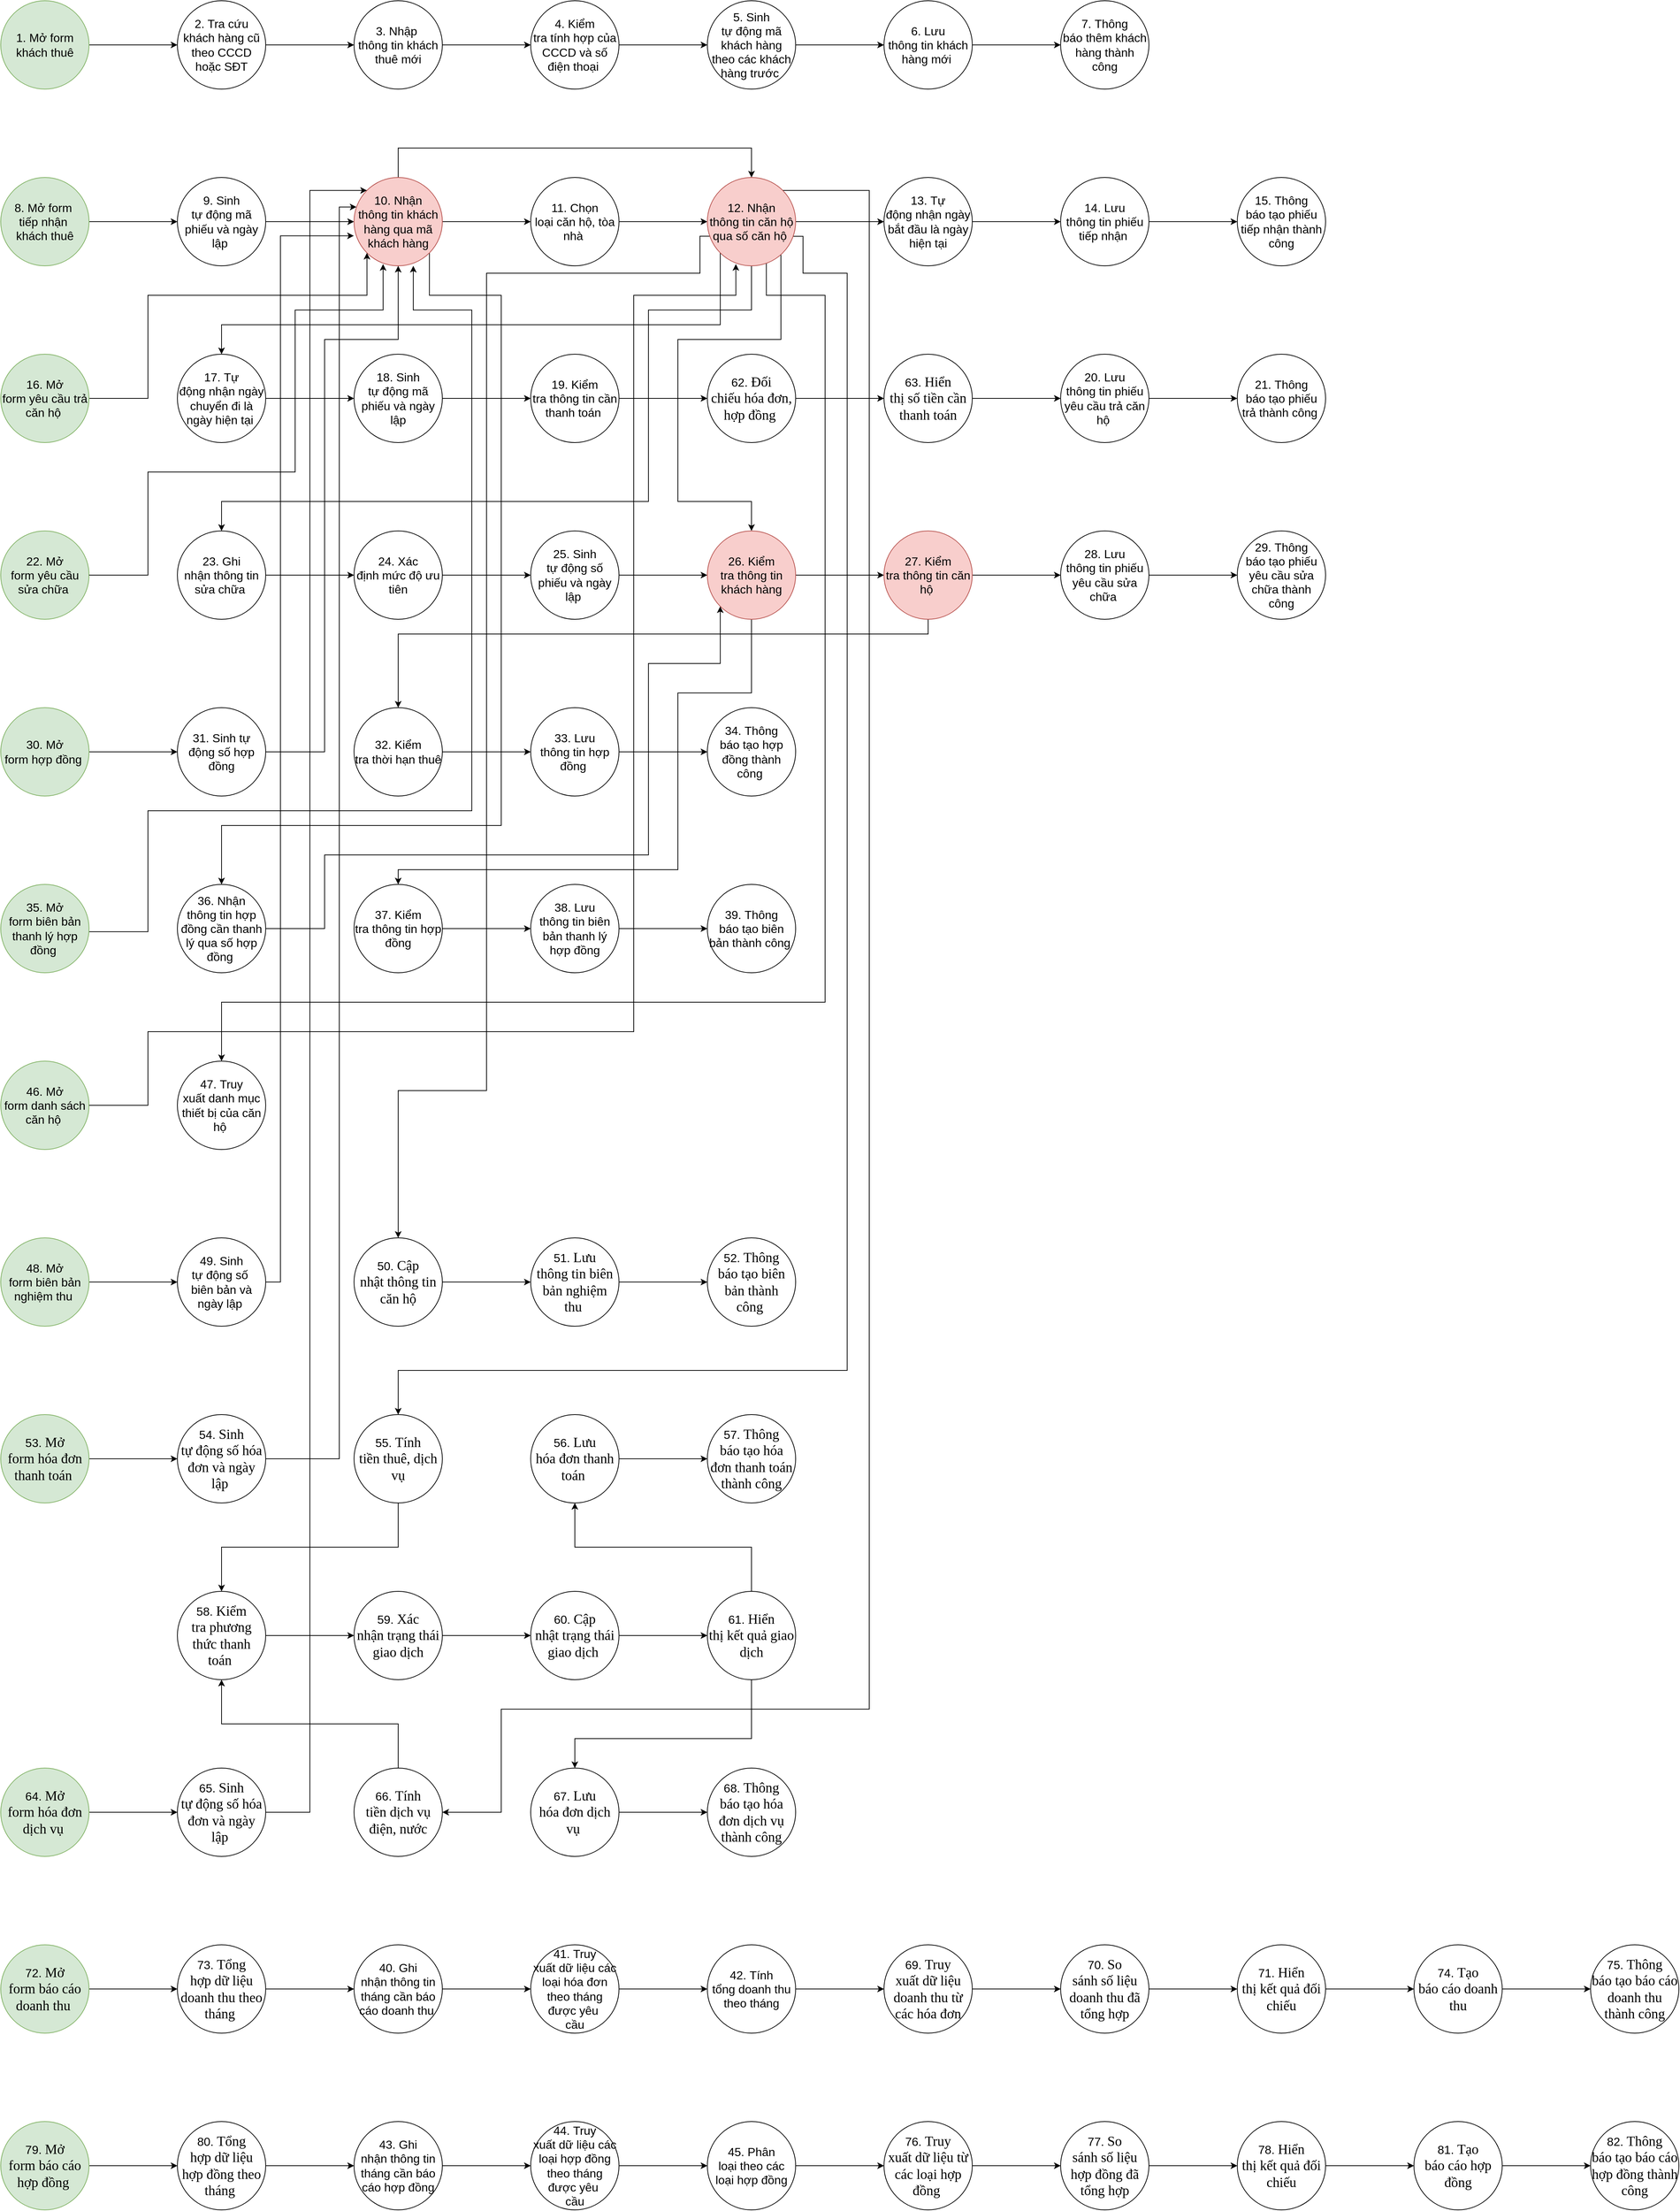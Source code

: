 <mxfile version="28.2.7">
  <diagram name="Trang-1" id="BNuc9Tho2VInWAJtmNCV">
    <mxGraphModel dx="2990" dy="1190" grid="1" gridSize="10" guides="1" tooltips="1" connect="1" arrows="1" fold="1" page="0" pageScale="1" pageWidth="827" pageHeight="1169" math="0" shadow="0">
      <root>
        <mxCell id="0" />
        <mxCell id="1" parent="0" />
        <mxCell id="1VUmnsQ3BvMP89mHqFCF-171" style="edgeStyle=orthogonalEdgeStyle;rounded=0;orthogonalLoop=1;jettySize=auto;html=1;exitX=1;exitY=0.5;exitDx=0;exitDy=0;entryX=0;entryY=0.5;entryDx=0;entryDy=0;strokeWidth=1;fontSize=16;fontFamily=Helvetica;shadow=0;" edge="1" parent="1" source="1VUmnsQ3BvMP89mHqFCF-169" target="1VUmnsQ3BvMP89mHqFCF-170">
          <mxGeometry relative="1" as="geometry" />
        </mxCell>
        <mxCell id="1VUmnsQ3BvMP89mHqFCF-169" value="&lt;font&gt;1. Mở form&lt;/font&gt;&lt;div&gt;&lt;span style=&quot;background-color: transparent; color: light-dark(rgb(0, 0, 0), rgb(255, 255, 255));&quot;&gt;khách thuê&lt;/span&gt;&lt;/div&gt;" style="ellipse;whiteSpace=wrap;html=1;aspect=fixed;fillColor=#d5e8d4;strokeColor=#82b366;strokeWidth=1;fontSize=16;fontFamily=Helvetica;shadow=0;" vertex="1" parent="1">
          <mxGeometry x="80" y="240" width="120" height="120" as="geometry" />
        </mxCell>
        <mxCell id="1VUmnsQ3BvMP89mHqFCF-173" style="edgeStyle=orthogonalEdgeStyle;rounded=0;orthogonalLoop=1;jettySize=auto;html=1;exitX=1;exitY=0.5;exitDx=0;exitDy=0;entryX=0;entryY=0.5;entryDx=0;entryDy=0;strokeWidth=1;fontSize=16;fontFamily=Helvetica;shadow=0;" edge="1" parent="1" source="1VUmnsQ3BvMP89mHqFCF-170" target="1VUmnsQ3BvMP89mHqFCF-172">
          <mxGeometry relative="1" as="geometry" />
        </mxCell>
        <mxCell id="1VUmnsQ3BvMP89mHqFCF-170" value="&lt;span style=&quot;line-height: 105%;&quot;&gt;&lt;font&gt;2. Tra cứu khách hàng cũ theo CCCD hoặc SĐT&lt;/font&gt;&lt;/span&gt;" style="ellipse;whiteSpace=wrap;html=1;aspect=fixed;strokeWidth=1;fontSize=16;fontFamily=Helvetica;shadow=0;" vertex="1" parent="1">
          <mxGeometry x="320" y="240" width="120" height="120" as="geometry" />
        </mxCell>
        <mxCell id="1VUmnsQ3BvMP89mHqFCF-175" style="edgeStyle=orthogonalEdgeStyle;rounded=0;orthogonalLoop=1;jettySize=auto;html=1;exitX=1;exitY=0.5;exitDx=0;exitDy=0;strokeWidth=1;fontSize=16;fontFamily=Helvetica;shadow=0;" edge="1" parent="1" source="1VUmnsQ3BvMP89mHqFCF-172" target="1VUmnsQ3BvMP89mHqFCF-174">
          <mxGeometry relative="1" as="geometry" />
        </mxCell>
        <mxCell id="1VUmnsQ3BvMP89mHqFCF-172" value="&lt;span style=&quot;line-height: 105%;&quot;&gt;&lt;font&gt;&lt;font&gt;3. Nhập&amp;nbsp;&lt;/font&gt;&lt;/font&gt;&lt;/span&gt;&lt;div&gt;&lt;span style=&quot;line-height: 105%;&quot;&gt;&lt;font&gt;&lt;font&gt;thông tin khách thuê mới&lt;/font&gt;&lt;br&gt;&lt;/font&gt;&lt;/span&gt;&lt;/div&gt;" style="ellipse;whiteSpace=wrap;html=1;aspect=fixed;strokeWidth=1;fontSize=16;fontFamily=Helvetica;shadow=0;" vertex="1" parent="1">
          <mxGeometry x="560" y="240" width="120" height="120" as="geometry" />
        </mxCell>
        <mxCell id="1VUmnsQ3BvMP89mHqFCF-177" style="edgeStyle=orthogonalEdgeStyle;rounded=0;orthogonalLoop=1;jettySize=auto;html=1;exitX=1;exitY=0.5;exitDx=0;exitDy=0;entryX=0;entryY=0.5;entryDx=0;entryDy=0;strokeWidth=1;fontSize=16;fontFamily=Helvetica;shadow=0;" edge="1" parent="1" source="1VUmnsQ3BvMP89mHqFCF-174" target="1VUmnsQ3BvMP89mHqFCF-176">
          <mxGeometry relative="1" as="geometry" />
        </mxCell>
        <mxCell id="1VUmnsQ3BvMP89mHqFCF-174" value="&lt;span&gt;&lt;font&gt;4. Kiểm&lt;br&gt;tra tính hợp của CCCD và số điện thoại&amp;nbsp;&lt;/font&gt;&lt;/span&gt;" style="ellipse;whiteSpace=wrap;html=1;aspect=fixed;strokeWidth=1;fontSize=16;fontFamily=Helvetica;shadow=0;" vertex="1" parent="1">
          <mxGeometry x="800" y="240" width="120" height="120" as="geometry" />
        </mxCell>
        <mxCell id="1VUmnsQ3BvMP89mHqFCF-181" style="edgeStyle=orthogonalEdgeStyle;rounded=0;orthogonalLoop=1;jettySize=auto;html=1;exitX=1;exitY=0.5;exitDx=0;exitDy=0;strokeWidth=1;fontSize=16;fontFamily=Helvetica;shadow=0;" edge="1" parent="1" source="1VUmnsQ3BvMP89mHqFCF-176" target="1VUmnsQ3BvMP89mHqFCF-178">
          <mxGeometry relative="1" as="geometry" />
        </mxCell>
        <mxCell id="1VUmnsQ3BvMP89mHqFCF-176" value="&lt;font&gt;&lt;span&gt;5.&amp;nbsp;&lt;/span&gt;&lt;/font&gt;&lt;span&gt;Sinh&lt;br&gt;tự động mã khách hàng theo các khách hàng trước&amp;nbsp;&lt;/span&gt;" style="ellipse;whiteSpace=wrap;html=1;aspect=fixed;strokeWidth=1;fontSize=16;fontFamily=Helvetica;shadow=0;" vertex="1" parent="1">
          <mxGeometry x="1040" y="240" width="120" height="120" as="geometry" />
        </mxCell>
        <mxCell id="1VUmnsQ3BvMP89mHqFCF-183" style="edgeStyle=orthogonalEdgeStyle;rounded=0;orthogonalLoop=1;jettySize=auto;html=1;exitX=1;exitY=0.5;exitDx=0;exitDy=0;fontFamily=Helvetica;fontSize=16;shadow=0;" edge="1" parent="1" source="1VUmnsQ3BvMP89mHqFCF-178" target="1VUmnsQ3BvMP89mHqFCF-182">
          <mxGeometry relative="1" as="geometry" />
        </mxCell>
        <mxCell id="1VUmnsQ3BvMP89mHqFCF-178" value="&lt;font&gt;&lt;span&gt;6.&amp;nbsp;&lt;/span&gt;&lt;/font&gt;&lt;span&gt;Lưu&lt;br&gt;thông tin khách hàng mới&amp;nbsp;&lt;/span&gt;" style="ellipse;whiteSpace=wrap;html=1;aspect=fixed;strokeWidth=1;fontSize=16;fontFamily=Helvetica;shadow=0;" vertex="1" parent="1">
          <mxGeometry x="1280" y="240" width="120" height="120" as="geometry" />
        </mxCell>
        <mxCell id="1VUmnsQ3BvMP89mHqFCF-182" value="&lt;font&gt;&lt;font&gt;7.&amp;nbsp;&lt;/font&gt;&lt;span style=&quot;line-height: 105%;&quot;&gt;Thông&lt;br&gt;báo thêm khách hàng thành công&lt;/span&gt;&lt;/font&gt;" style="ellipse;whiteSpace=wrap;html=1;aspect=fixed;strokeWidth=1;fontSize=16;fontFamily=Helvetica;shadow=0;" vertex="1" parent="1">
          <mxGeometry x="1520" y="240" width="120" height="120" as="geometry" />
        </mxCell>
        <mxCell id="1VUmnsQ3BvMP89mHqFCF-184" style="edgeStyle=orthogonalEdgeStyle;rounded=0;orthogonalLoop=1;jettySize=auto;html=1;exitX=1;exitY=0.5;exitDx=0;exitDy=0;entryX=0;entryY=0.5;entryDx=0;entryDy=0;strokeWidth=1;fontSize=16;fontFamily=Helvetica;shadow=0;" edge="1" parent="1" source="1VUmnsQ3BvMP89mHqFCF-185" target="1VUmnsQ3BvMP89mHqFCF-187">
          <mxGeometry relative="1" as="geometry" />
        </mxCell>
        <mxCell id="1VUmnsQ3BvMP89mHqFCF-185" value="&lt;font&gt;8. Mở form&amp;nbsp;&lt;/font&gt;&lt;div&gt;&lt;font&gt;tiếp nhận&amp;nbsp;&lt;/font&gt;&lt;/div&gt;&lt;div&gt;&lt;span style=&quot;background-color: transparent; color: light-dark(rgb(0, 0, 0), rgb(255, 255, 255));&quot;&gt;khách thuê&lt;/span&gt;&lt;/div&gt;" style="ellipse;whiteSpace=wrap;html=1;aspect=fixed;fillColor=#d5e8d4;strokeColor=#82b366;strokeWidth=1;fontSize=16;fontFamily=Helvetica;shadow=0;" vertex="1" parent="1">
          <mxGeometry x="80" y="480" width="120" height="120" as="geometry" />
        </mxCell>
        <mxCell id="1VUmnsQ3BvMP89mHqFCF-186" style="edgeStyle=orthogonalEdgeStyle;rounded=0;orthogonalLoop=1;jettySize=auto;html=1;exitX=1;exitY=0.5;exitDx=0;exitDy=0;entryX=0;entryY=0.5;entryDx=0;entryDy=0;strokeWidth=1;fontSize=16;fontFamily=Helvetica;shadow=0;" edge="1" parent="1" source="1VUmnsQ3BvMP89mHqFCF-187" target="1VUmnsQ3BvMP89mHqFCF-189">
          <mxGeometry relative="1" as="geometry" />
        </mxCell>
        <mxCell id="1VUmnsQ3BvMP89mHqFCF-187" value="&lt;span style=&quot;line-height: 105%;&quot;&gt;&lt;font&gt;9.&amp;nbsp;&lt;/font&gt;&lt;/span&gt;&lt;span&gt;Sinh&lt;br&gt;tự động mã phiếu và ngày lập&amp;nbsp;&lt;/span&gt;" style="ellipse;whiteSpace=wrap;html=1;aspect=fixed;strokeWidth=1;fontSize=16;fontFamily=Helvetica;shadow=0;" vertex="1" parent="1">
          <mxGeometry x="320" y="480" width="120" height="120" as="geometry" />
        </mxCell>
        <mxCell id="1VUmnsQ3BvMP89mHqFCF-188" style="edgeStyle=orthogonalEdgeStyle;rounded=0;orthogonalLoop=1;jettySize=auto;html=1;exitX=1;exitY=0.5;exitDx=0;exitDy=0;strokeWidth=1;fontSize=16;fontFamily=Helvetica;shadow=0;" edge="1" parent="1" source="1VUmnsQ3BvMP89mHqFCF-189" target="1VUmnsQ3BvMP89mHqFCF-191">
          <mxGeometry relative="1" as="geometry" />
        </mxCell>
        <mxCell id="1VUmnsQ3BvMP89mHqFCF-214" style="edgeStyle=orthogonalEdgeStyle;rounded=0;orthogonalLoop=1;jettySize=auto;html=1;exitX=0.5;exitY=0;exitDx=0;exitDy=0;entryX=0.5;entryY=0;entryDx=0;entryDy=0;shadow=0;fontFamily=Helvetica;fontSize=16;" edge="1" parent="1" source="1VUmnsQ3BvMP89mHqFCF-189" target="1VUmnsQ3BvMP89mHqFCF-193">
          <mxGeometry relative="1" as="geometry">
            <Array as="points">
              <mxPoint x="620" y="440" />
              <mxPoint x="1100" y="440" />
            </Array>
          </mxGeometry>
        </mxCell>
        <mxCell id="1VUmnsQ3BvMP89mHqFCF-260" style="edgeStyle=orthogonalEdgeStyle;rounded=0;orthogonalLoop=1;jettySize=auto;html=1;exitX=1;exitY=1;exitDx=0;exitDy=0;entryX=0.5;entryY=0;entryDx=0;entryDy=0;fontFamily=Helvetica;fontSize=16;" edge="1" parent="1" source="1VUmnsQ3BvMP89mHqFCF-189" target="1VUmnsQ3BvMP89mHqFCF-253">
          <mxGeometry relative="1" as="geometry">
            <Array as="points">
              <mxPoint x="663" y="640" />
              <mxPoint x="760" y="640" />
              <mxPoint x="760" y="1360" />
              <mxPoint x="380" y="1360" />
            </Array>
          </mxGeometry>
        </mxCell>
        <mxCell id="1VUmnsQ3BvMP89mHqFCF-189" value="&lt;div&gt;&lt;span style=&quot;line-height: 105%;&quot;&gt;&lt;font&gt;10.&amp;nbsp;&lt;span style=&quot;background-color: transparent; color: light-dark(rgb(0, 0, 0), rgb(255, 255, 255));&quot;&gt;&lt;span style=&quot;line-height: 105%;&quot;&gt;Nhận&lt;br&gt;thông tin khách hàng qua mã khách hàng&lt;/span&gt;&lt;/span&gt;&lt;br&gt;&lt;/font&gt;&lt;/span&gt;&lt;/div&gt;" style="ellipse;whiteSpace=wrap;html=1;aspect=fixed;strokeWidth=1;fontSize=16;fontFamily=Helvetica;fillColor=#f8cecc;strokeColor=#b85450;shadow=0;" vertex="1" parent="1">
          <mxGeometry x="560" y="480" width="120" height="120" as="geometry" />
        </mxCell>
        <mxCell id="1VUmnsQ3BvMP89mHqFCF-190" style="edgeStyle=orthogonalEdgeStyle;rounded=0;orthogonalLoop=1;jettySize=auto;html=1;exitX=1;exitY=0.5;exitDx=0;exitDy=0;entryX=0;entryY=0.5;entryDx=0;entryDy=0;strokeWidth=1;fontSize=16;fontFamily=Helvetica;shadow=0;" edge="1" parent="1" source="1VUmnsQ3BvMP89mHqFCF-191" target="1VUmnsQ3BvMP89mHqFCF-193">
          <mxGeometry relative="1" as="geometry" />
        </mxCell>
        <mxCell id="1VUmnsQ3BvMP89mHqFCF-191" value="11.&amp;nbsp;&lt;span&gt;Chọn&lt;br&gt;loại căn hộ, tòa nhà&amp;nbsp;&lt;/span&gt;" style="ellipse;whiteSpace=wrap;html=1;aspect=fixed;strokeWidth=1;fontSize=16;fontFamily=Helvetica;shadow=0;" vertex="1" parent="1">
          <mxGeometry x="800" y="480" width="120" height="120" as="geometry" />
        </mxCell>
        <mxCell id="1VUmnsQ3BvMP89mHqFCF-192" style="edgeStyle=orthogonalEdgeStyle;rounded=0;orthogonalLoop=1;jettySize=auto;html=1;exitX=1;exitY=0.5;exitDx=0;exitDy=0;strokeWidth=1;fontSize=16;fontFamily=Helvetica;shadow=0;" edge="1" parent="1" source="1VUmnsQ3BvMP89mHqFCF-193" target="1VUmnsQ3BvMP89mHqFCF-195">
          <mxGeometry relative="1" as="geometry" />
        </mxCell>
        <mxCell id="1VUmnsQ3BvMP89mHqFCF-215" style="edgeStyle=orthogonalEdgeStyle;rounded=0;orthogonalLoop=1;jettySize=auto;html=1;exitX=0;exitY=1;exitDx=0;exitDy=0;entryX=0.5;entryY=0;entryDx=0;entryDy=0;shadow=0;fontFamily=Helvetica;fontSize=16;" edge="1" parent="1" source="1VUmnsQ3BvMP89mHqFCF-193" target="1VUmnsQ3BvMP89mHqFCF-202">
          <mxGeometry relative="1" as="geometry">
            <Array as="points">
              <mxPoint x="1058" y="680" />
              <mxPoint x="380" y="680" />
            </Array>
          </mxGeometry>
        </mxCell>
        <mxCell id="1VUmnsQ3BvMP89mHqFCF-228" style="edgeStyle=orthogonalEdgeStyle;rounded=0;orthogonalLoop=1;jettySize=auto;html=1;exitX=0.5;exitY=1;exitDx=0;exitDy=0;entryX=0.5;entryY=0;entryDx=0;entryDy=0;shadow=0;fontFamily=Helvetica;fontSize=16;" edge="1" parent="1" source="1VUmnsQ3BvMP89mHqFCF-193" target="1VUmnsQ3BvMP89mHqFCF-218">
          <mxGeometry relative="1" as="geometry">
            <Array as="points">
              <mxPoint x="1100" y="660" />
              <mxPoint x="960" y="660" />
              <mxPoint x="960" y="920" />
              <mxPoint x="380" y="920" />
            </Array>
          </mxGeometry>
        </mxCell>
        <mxCell id="1VUmnsQ3BvMP89mHqFCF-249" style="edgeStyle=orthogonalEdgeStyle;rounded=0;orthogonalLoop=1;jettySize=auto;html=1;exitX=0.833;exitY=0.874;exitDx=0;exitDy=0;entryX=0.5;entryY=0;entryDx=0;entryDy=0;fontFamily=Helvetica;fontSize=16;exitPerimeter=0;" edge="1" parent="1" source="1VUmnsQ3BvMP89mHqFCF-193" target="1VUmnsQ3BvMP89mHqFCF-224">
          <mxGeometry relative="1" as="geometry">
            <Array as="points">
              <mxPoint x="1140" y="700" />
              <mxPoint x="1000" y="700" />
              <mxPoint x="1000" y="920" />
              <mxPoint x="1100" y="920" />
            </Array>
          </mxGeometry>
        </mxCell>
        <mxCell id="1VUmnsQ3BvMP89mHqFCF-283" style="edgeStyle=orthogonalEdgeStyle;rounded=0;orthogonalLoop=1;jettySize=auto;html=1;exitX=0.668;exitY=0.971;exitDx=0;exitDy=0;entryX=0.5;entryY=0;entryDx=0;entryDy=0;exitPerimeter=0;fontFamily=Helvetica;fontSize=16;" edge="1" parent="1" source="1VUmnsQ3BvMP89mHqFCF-193" target="1VUmnsQ3BvMP89mHqFCF-276">
          <mxGeometry relative="1" as="geometry">
            <Array as="points">
              <mxPoint x="1120" y="640" />
              <mxPoint x="1200" y="640" />
              <mxPoint x="1200" y="1600" />
              <mxPoint x="380" y="1600" />
            </Array>
          </mxGeometry>
        </mxCell>
        <mxCell id="1VUmnsQ3BvMP89mHqFCF-293" style="edgeStyle=orthogonalEdgeStyle;rounded=0;orthogonalLoop=1;jettySize=auto;html=1;exitX=0.025;exitY=0.665;exitDx=0;exitDy=0;entryX=0.5;entryY=0;entryDx=0;entryDy=0;exitPerimeter=0;" edge="1" parent="1" source="1VUmnsQ3BvMP89mHqFCF-193" target="1VUmnsQ3BvMP89mHqFCF-287">
          <mxGeometry relative="1" as="geometry">
            <Array as="points">
              <mxPoint x="1030" y="560" />
              <mxPoint x="1030" y="610" />
              <mxPoint x="740" y="610" />
              <mxPoint x="740" y="1720" />
              <mxPoint x="620" y="1720" />
            </Array>
          </mxGeometry>
        </mxCell>
        <mxCell id="1VUmnsQ3BvMP89mHqFCF-303" style="edgeStyle=orthogonalEdgeStyle;rounded=0;orthogonalLoop=1;jettySize=auto;html=1;exitX=0.97;exitY=0.666;exitDx=0;exitDy=0;entryX=0.5;entryY=0;entryDx=0;entryDy=0;exitPerimeter=0;" edge="1" parent="1" source="1VUmnsQ3BvMP89mHqFCF-193" target="1VUmnsQ3BvMP89mHqFCF-298">
          <mxGeometry relative="1" as="geometry">
            <Array as="points">
              <mxPoint x="1170" y="560" />
              <mxPoint x="1170" y="610" />
              <mxPoint x="1230" y="610" />
              <mxPoint x="1230" y="2100" />
              <mxPoint x="620" y="2100" />
            </Array>
          </mxGeometry>
        </mxCell>
        <mxCell id="1VUmnsQ3BvMP89mHqFCF-327" style="edgeStyle=orthogonalEdgeStyle;rounded=0;orthogonalLoop=1;jettySize=auto;html=1;exitX=1;exitY=0;exitDx=0;exitDy=0;entryX=1;entryY=0.5;entryDx=0;entryDy=0;" edge="1" parent="1" source="1VUmnsQ3BvMP89mHqFCF-193" target="1VUmnsQ3BvMP89mHqFCF-322">
          <mxGeometry relative="1" as="geometry">
            <Array as="points">
              <mxPoint x="1260" y="498" />
              <mxPoint x="1260" y="2560" />
              <mxPoint x="760" y="2560" />
              <mxPoint x="760" y="2700" />
            </Array>
          </mxGeometry>
        </mxCell>
        <mxCell id="1VUmnsQ3BvMP89mHqFCF-193" value="12.&amp;nbsp;&lt;span style=&quot;line-height: 105%;&quot;&gt;Nhận&lt;br&gt;thông tin căn hộ qua số căn hộ&amp;nbsp;&lt;/span&gt;" style="ellipse;whiteSpace=wrap;html=1;aspect=fixed;strokeWidth=1;fontSize=16;fontFamily=Helvetica;fillColor=#f8cecc;strokeColor=#b85450;shadow=0;" vertex="1" parent="1">
          <mxGeometry x="1040" y="480" width="120" height="120" as="geometry" />
        </mxCell>
        <mxCell id="1VUmnsQ3BvMP89mHqFCF-194" style="edgeStyle=orthogonalEdgeStyle;rounded=0;orthogonalLoop=1;jettySize=auto;html=1;exitX=1;exitY=0.5;exitDx=0;exitDy=0;fontFamily=Helvetica;fontSize=16;shadow=0;" edge="1" parent="1" source="1VUmnsQ3BvMP89mHqFCF-195" target="1VUmnsQ3BvMP89mHqFCF-196">
          <mxGeometry relative="1" as="geometry" />
        </mxCell>
        <mxCell id="1VUmnsQ3BvMP89mHqFCF-195" value="13.&amp;nbsp;&lt;span&gt;Tự&lt;br&gt;động nhận ngày bắt đầu là ngày hiện tại&lt;/span&gt;" style="ellipse;whiteSpace=wrap;html=1;aspect=fixed;strokeWidth=1;fontSize=16;fontFamily=Helvetica;shadow=0;" vertex="1" parent="1">
          <mxGeometry x="1280" y="480" width="120" height="120" as="geometry" />
        </mxCell>
        <mxCell id="1VUmnsQ3BvMP89mHqFCF-198" style="edgeStyle=orthogonalEdgeStyle;rounded=0;orthogonalLoop=1;jettySize=auto;html=1;exitX=1;exitY=0.5;exitDx=0;exitDy=0;entryX=0;entryY=0.5;entryDx=0;entryDy=0;fontFamily=Helvetica;fontSize=16;shadow=0;" edge="1" parent="1" source="1VUmnsQ3BvMP89mHqFCF-196" target="1VUmnsQ3BvMP89mHqFCF-197">
          <mxGeometry relative="1" as="geometry" />
        </mxCell>
        <mxCell id="1VUmnsQ3BvMP89mHqFCF-196" value="14.&amp;nbsp;&lt;span&gt;Lưu&lt;br&gt;thông tin phiếu tiếp nhận&amp;nbsp;&lt;/span&gt;" style="ellipse;whiteSpace=wrap;html=1;aspect=fixed;strokeWidth=1;fontSize=16;fontFamily=Helvetica;shadow=0;" vertex="1" parent="1">
          <mxGeometry x="1520" y="480" width="120" height="120" as="geometry" />
        </mxCell>
        <mxCell id="1VUmnsQ3BvMP89mHqFCF-197" value="15.&amp;nbsp;&lt;span&gt;Thông&lt;br&gt;báo tạo phiếu tiếp nhận thành công&lt;/span&gt;" style="ellipse;whiteSpace=wrap;html=1;aspect=fixed;strokeWidth=1;fontSize=16;fontFamily=Helvetica;shadow=0;" vertex="1" parent="1">
          <mxGeometry x="1760" y="480" width="120" height="120" as="geometry" />
        </mxCell>
        <mxCell id="1VUmnsQ3BvMP89mHqFCF-199" style="edgeStyle=orthogonalEdgeStyle;rounded=0;orthogonalLoop=1;jettySize=auto;html=1;exitX=1;exitY=0.5;exitDx=0;exitDy=0;entryX=0;entryY=1;entryDx=0;entryDy=0;strokeWidth=1;fontSize=16;fontFamily=Helvetica;shadow=0;" edge="1" parent="1" source="1VUmnsQ3BvMP89mHqFCF-200" target="1VUmnsQ3BvMP89mHqFCF-189">
          <mxGeometry relative="1" as="geometry">
            <Array as="points">
              <mxPoint x="280" y="780" />
              <mxPoint x="280" y="640" />
              <mxPoint x="578" y="640" />
            </Array>
          </mxGeometry>
        </mxCell>
        <mxCell id="1VUmnsQ3BvMP89mHqFCF-200" value="16.&amp;nbsp;&lt;span style=&quot;line-height: 105%;&quot;&gt;Mở&lt;br&gt;form yêu cầu trả căn hộ&amp;nbsp;&lt;/span&gt;" style="ellipse;whiteSpace=wrap;html=1;aspect=fixed;fillColor=#d5e8d4;strokeColor=#82b366;strokeWidth=1;fontSize=16;fontFamily=Helvetica;shadow=0;" vertex="1" parent="1">
          <mxGeometry x="80" y="720" width="120" height="120" as="geometry" />
        </mxCell>
        <mxCell id="1VUmnsQ3BvMP89mHqFCF-201" style="edgeStyle=orthogonalEdgeStyle;rounded=0;orthogonalLoop=1;jettySize=auto;html=1;exitX=1;exitY=0.5;exitDx=0;exitDy=0;entryX=0;entryY=0.5;entryDx=0;entryDy=0;strokeWidth=1;fontSize=16;fontFamily=Helvetica;shadow=0;" edge="1" parent="1" source="1VUmnsQ3BvMP89mHqFCF-202" target="1VUmnsQ3BvMP89mHqFCF-204">
          <mxGeometry relative="1" as="geometry" />
        </mxCell>
        <mxCell id="1VUmnsQ3BvMP89mHqFCF-202" value="17.&amp;nbsp;&lt;span&gt;Tự&lt;br&gt;động nhận ngày chuyển đi là ngày hiện tại&amp;nbsp;&lt;/span&gt;" style="ellipse;whiteSpace=wrap;html=1;aspect=fixed;strokeWidth=1;fontSize=16;fontFamily=Helvetica;shadow=0;" vertex="1" parent="1">
          <mxGeometry x="320" y="720" width="120" height="120" as="geometry" />
        </mxCell>
        <mxCell id="1VUmnsQ3BvMP89mHqFCF-203" style="edgeStyle=orthogonalEdgeStyle;rounded=0;orthogonalLoop=1;jettySize=auto;html=1;exitX=1;exitY=0.5;exitDx=0;exitDy=0;strokeWidth=1;fontSize=16;fontFamily=Helvetica;shadow=0;" edge="1" parent="1" source="1VUmnsQ3BvMP89mHqFCF-204" target="1VUmnsQ3BvMP89mHqFCF-206">
          <mxGeometry relative="1" as="geometry" />
        </mxCell>
        <mxCell id="1VUmnsQ3BvMP89mHqFCF-204" value="&lt;div&gt;&lt;span style=&quot;line-height: 105%;&quot;&gt;&lt;font&gt;18.&amp;nbsp;&lt;span style=&quot;background-color: transparent; color: light-dark(rgb(0, 0, 0), rgb(255, 255, 255));&quot;&gt;Sinh&lt;br&gt;tự động mã phiếu và ngày lập&lt;/span&gt;&lt;br&gt;&lt;/font&gt;&lt;/span&gt;&lt;/div&gt;" style="ellipse;whiteSpace=wrap;html=1;aspect=fixed;strokeWidth=1;fontSize=16;fontFamily=Helvetica;shadow=0;" vertex="1" parent="1">
          <mxGeometry x="560" y="720" width="120" height="120" as="geometry" />
        </mxCell>
        <mxCell id="1VUmnsQ3BvMP89mHqFCF-205" style="edgeStyle=orthogonalEdgeStyle;rounded=0;orthogonalLoop=1;jettySize=auto;html=1;exitX=1;exitY=0.5;exitDx=0;exitDy=0;entryX=0;entryY=0.5;entryDx=0;entryDy=0;strokeWidth=1;fontSize=16;fontFamily=Helvetica;shadow=0;" edge="1" parent="1" source="1VUmnsQ3BvMP89mHqFCF-206" target="1VUmnsQ3BvMP89mHqFCF-312">
          <mxGeometry relative="1" as="geometry" />
        </mxCell>
        <mxCell id="1VUmnsQ3BvMP89mHqFCF-206" value="19.&amp;nbsp;&lt;span&gt;Kiểm&lt;br&gt;tra thông tin cần thanh toán&amp;nbsp;&lt;/span&gt;" style="ellipse;whiteSpace=wrap;html=1;aspect=fixed;strokeWidth=1;fontSize=16;fontFamily=Helvetica;shadow=0;" vertex="1" parent="1">
          <mxGeometry x="800" y="720" width="120" height="120" as="geometry" />
        </mxCell>
        <mxCell id="1VUmnsQ3BvMP89mHqFCF-207" style="edgeStyle=orthogonalEdgeStyle;rounded=0;orthogonalLoop=1;jettySize=auto;html=1;exitX=1;exitY=0.5;exitDx=0;exitDy=0;strokeWidth=1;fontSize=16;fontFamily=Helvetica;shadow=0;" edge="1" parent="1" source="1VUmnsQ3BvMP89mHqFCF-208" target="1VUmnsQ3BvMP89mHqFCF-210">
          <mxGeometry relative="1" as="geometry" />
        </mxCell>
        <mxCell id="1VUmnsQ3BvMP89mHqFCF-208" value="20.&amp;nbsp;&lt;span&gt;Lưu&lt;br&gt;thông tin phiếu yêu cầu trả căn hộ&amp;nbsp;&lt;/span&gt;" style="ellipse;whiteSpace=wrap;html=1;aspect=fixed;strokeWidth=1;fontSize=16;fontFamily=Helvetica;shadow=0;" vertex="1" parent="1">
          <mxGeometry x="1520" y="720" width="120" height="120" as="geometry" />
        </mxCell>
        <mxCell id="1VUmnsQ3BvMP89mHqFCF-210" value="21.&amp;nbsp;&lt;span&gt;Thông&lt;br&gt;báo tạo phiếu trả thành công&amp;nbsp;&lt;/span&gt;" style="ellipse;whiteSpace=wrap;html=1;aspect=fixed;strokeWidth=1;fontSize=16;fontFamily=Helvetica;shadow=0;" vertex="1" parent="1">
          <mxGeometry x="1760" y="720" width="120" height="120" as="geometry" />
        </mxCell>
        <mxCell id="1VUmnsQ3BvMP89mHqFCF-216" value="22.&amp;nbsp;&lt;span style=&quot;line-height: 105%;&quot;&gt;Mở&lt;br&gt;form yêu cầu sửa chữa&amp;nbsp;&lt;/span&gt;" style="ellipse;whiteSpace=wrap;html=1;aspect=fixed;fillColor=#d5e8d4;strokeColor=#82b366;strokeWidth=1;fontSize=16;fontFamily=Helvetica;shadow=0;" vertex="1" parent="1">
          <mxGeometry x="80" y="960" width="120" height="120" as="geometry" />
        </mxCell>
        <mxCell id="1VUmnsQ3BvMP89mHqFCF-217" style="edgeStyle=orthogonalEdgeStyle;rounded=0;orthogonalLoop=1;jettySize=auto;html=1;exitX=1;exitY=0.5;exitDx=0;exitDy=0;entryX=0;entryY=0.5;entryDx=0;entryDy=0;strokeWidth=1;fontSize=16;fontFamily=Helvetica;shadow=0;" edge="1" parent="1" source="1VUmnsQ3BvMP89mHqFCF-218" target="1VUmnsQ3BvMP89mHqFCF-220">
          <mxGeometry relative="1" as="geometry" />
        </mxCell>
        <mxCell id="1VUmnsQ3BvMP89mHqFCF-218" value="23.&amp;nbsp;&lt;span&gt;Ghi&lt;br&gt;nhận thông tin sửa chữa&amp;nbsp;&lt;/span&gt;" style="ellipse;whiteSpace=wrap;html=1;aspect=fixed;strokeWidth=1;fontSize=16;fontFamily=Helvetica;shadow=0;" vertex="1" parent="1">
          <mxGeometry x="320" y="960" width="120" height="120" as="geometry" />
        </mxCell>
        <mxCell id="1VUmnsQ3BvMP89mHqFCF-219" style="edgeStyle=orthogonalEdgeStyle;rounded=0;orthogonalLoop=1;jettySize=auto;html=1;exitX=1;exitY=0.5;exitDx=0;exitDy=0;strokeWidth=1;fontSize=16;fontFamily=Helvetica;shadow=0;" edge="1" parent="1" source="1VUmnsQ3BvMP89mHqFCF-220" target="1VUmnsQ3BvMP89mHqFCF-222">
          <mxGeometry relative="1" as="geometry" />
        </mxCell>
        <mxCell id="1VUmnsQ3BvMP89mHqFCF-220" value="&lt;div&gt;&lt;span style=&quot;line-height: 105%;&quot;&gt;&lt;font&gt;24.&amp;nbsp;&lt;span style=&quot;background-color: transparent; color: light-dark(rgb(0, 0, 0), rgb(255, 255, 255));&quot;&gt;Xác&lt;br&gt;định mức độ ưu tiên&lt;/span&gt;&lt;br&gt;&lt;/font&gt;&lt;/span&gt;&lt;/div&gt;" style="ellipse;whiteSpace=wrap;html=1;aspect=fixed;strokeWidth=1;fontSize=16;fontFamily=Helvetica;shadow=0;" vertex="1" parent="1">
          <mxGeometry x="560" y="960" width="120" height="120" as="geometry" />
        </mxCell>
        <mxCell id="1VUmnsQ3BvMP89mHqFCF-221" style="edgeStyle=orthogonalEdgeStyle;rounded=0;orthogonalLoop=1;jettySize=auto;html=1;exitX=1;exitY=0.5;exitDx=0;exitDy=0;entryX=0;entryY=0.5;entryDx=0;entryDy=0;strokeWidth=1;fontSize=16;fontFamily=Helvetica;shadow=0;" edge="1" parent="1" source="1VUmnsQ3BvMP89mHqFCF-222" target="1VUmnsQ3BvMP89mHqFCF-224">
          <mxGeometry relative="1" as="geometry" />
        </mxCell>
        <mxCell id="1VUmnsQ3BvMP89mHqFCF-222" value="25.&amp;nbsp;&lt;span&gt;Sinh&lt;br&gt;tự động số phiếu và ngày lập&amp;nbsp;&lt;/span&gt;" style="ellipse;whiteSpace=wrap;html=1;aspect=fixed;strokeWidth=1;fontSize=16;fontFamily=Helvetica;shadow=0;" vertex="1" parent="1">
          <mxGeometry x="800" y="960" width="120" height="120" as="geometry" />
        </mxCell>
        <mxCell id="1VUmnsQ3BvMP89mHqFCF-223" style="edgeStyle=orthogonalEdgeStyle;rounded=0;orthogonalLoop=1;jettySize=auto;html=1;exitX=1;exitY=0.5;exitDx=0;exitDy=0;strokeWidth=1;fontSize=16;fontFamily=Helvetica;shadow=0;" edge="1" parent="1" source="1VUmnsQ3BvMP89mHqFCF-224" target="1VUmnsQ3BvMP89mHqFCF-225">
          <mxGeometry relative="1" as="geometry" />
        </mxCell>
        <mxCell id="1VUmnsQ3BvMP89mHqFCF-262" style="edgeStyle=orthogonalEdgeStyle;rounded=0;orthogonalLoop=1;jettySize=auto;html=1;exitX=0.5;exitY=1;exitDx=0;exitDy=0;entryX=0.5;entryY=0;entryDx=0;entryDy=0;fontFamily=Helvetica;fontSize=16;" edge="1" parent="1" source="1VUmnsQ3BvMP89mHqFCF-224" target="1VUmnsQ3BvMP89mHqFCF-255">
          <mxGeometry relative="1" as="geometry">
            <Array as="points">
              <mxPoint x="1100" y="1180" />
              <mxPoint x="1000" y="1180" />
              <mxPoint x="1000" y="1420" />
              <mxPoint x="620" y="1420" />
            </Array>
          </mxGeometry>
        </mxCell>
        <mxCell id="1VUmnsQ3BvMP89mHqFCF-224" value="26.&amp;nbsp;&lt;span style=&quot;line-height: 105%;&quot;&gt;Kiểm&lt;br&gt;tra thông tin khách hàng&lt;/span&gt;" style="ellipse;whiteSpace=wrap;html=1;aspect=fixed;strokeWidth=1;fontSize=16;fontFamily=Helvetica;fillColor=#f8cecc;strokeColor=#b85450;shadow=0;" vertex="1" parent="1">
          <mxGeometry x="1040" y="960" width="120" height="120" as="geometry" />
        </mxCell>
        <mxCell id="1VUmnsQ3BvMP89mHqFCF-230" style="edgeStyle=orthogonalEdgeStyle;rounded=0;orthogonalLoop=1;jettySize=auto;html=1;exitX=1;exitY=0.5;exitDx=0;exitDy=0;entryX=0;entryY=0.5;entryDx=0;entryDy=0;shadow=0;fontFamily=Helvetica;fontSize=16;" edge="1" parent="1" source="1VUmnsQ3BvMP89mHqFCF-225" target="1VUmnsQ3BvMP89mHqFCF-229">
          <mxGeometry relative="1" as="geometry" />
        </mxCell>
        <mxCell id="1VUmnsQ3BvMP89mHqFCF-250" style="edgeStyle=orthogonalEdgeStyle;rounded=0;orthogonalLoop=1;jettySize=auto;html=1;exitX=0.5;exitY=1;exitDx=0;exitDy=0;entryX=0.5;entryY=0;entryDx=0;entryDy=0;fontFamily=Helvetica;fontSize=16;" edge="1" parent="1" source="1VUmnsQ3BvMP89mHqFCF-225" target="1VUmnsQ3BvMP89mHqFCF-237">
          <mxGeometry relative="1" as="geometry">
            <Array as="points">
              <mxPoint x="1340" y="1100" />
              <mxPoint x="620" y="1100" />
            </Array>
          </mxGeometry>
        </mxCell>
        <mxCell id="1VUmnsQ3BvMP89mHqFCF-225" value="27.&amp;nbsp;&lt;span style=&quot;line-height: 105%;&quot;&gt;Kiểm&lt;br&gt;tra thông tin căn hộ&amp;nbsp;&lt;/span&gt;" style="ellipse;whiteSpace=wrap;html=1;aspect=fixed;strokeWidth=1;fontSize=16;fontFamily=Helvetica;fillColor=#f8cecc;strokeColor=#b85450;shadow=0;" vertex="1" parent="1">
          <mxGeometry x="1280" y="960" width="120" height="120" as="geometry" />
        </mxCell>
        <mxCell id="1VUmnsQ3BvMP89mHqFCF-227" style="edgeStyle=orthogonalEdgeStyle;rounded=0;orthogonalLoop=1;jettySize=auto;html=1;exitX=1;exitY=0.5;exitDx=0;exitDy=0;entryX=0.329;entryY=0.98;entryDx=0;entryDy=0;entryPerimeter=0;shadow=0;fontFamily=Helvetica;fontSize=16;" edge="1" parent="1" source="1VUmnsQ3BvMP89mHqFCF-216" target="1VUmnsQ3BvMP89mHqFCF-189">
          <mxGeometry relative="1" as="geometry">
            <mxPoint x="600" y="600" as="targetPoint" />
            <Array as="points">
              <mxPoint x="280" y="1020" />
              <mxPoint x="280" y="880" />
              <mxPoint x="480" y="880" />
              <mxPoint x="480" y="660" />
              <mxPoint x="599" y="660" />
            </Array>
          </mxGeometry>
        </mxCell>
        <mxCell id="1VUmnsQ3BvMP89mHqFCF-232" style="edgeStyle=orthogonalEdgeStyle;rounded=0;orthogonalLoop=1;jettySize=auto;html=1;exitX=1;exitY=0.5;exitDx=0;exitDy=0;entryX=0;entryY=0.5;entryDx=0;entryDy=0;shadow=0;fontFamily=Helvetica;fontSize=16;" edge="1" parent="1" source="1VUmnsQ3BvMP89mHqFCF-229" target="1VUmnsQ3BvMP89mHqFCF-231">
          <mxGeometry relative="1" as="geometry" />
        </mxCell>
        <mxCell id="1VUmnsQ3BvMP89mHqFCF-229" value="&lt;span&gt;28.&amp;nbsp;&lt;/span&gt;&lt;span&gt;Lưu&lt;br&gt;thông tin phiếu yêu cầu sửa chữa&amp;nbsp;&lt;/span&gt;" style="ellipse;whiteSpace=wrap;html=1;aspect=fixed;strokeWidth=1;fontSize=16;fontFamily=Helvetica;shadow=0;" vertex="1" parent="1">
          <mxGeometry x="1520" y="960" width="120" height="120" as="geometry" />
        </mxCell>
        <mxCell id="1VUmnsQ3BvMP89mHqFCF-231" value="&lt;font&gt;&lt;span&gt;29.&amp;nbsp;&lt;/span&gt;&lt;/font&gt;&lt;span&gt;Thông&lt;br&gt;báo tạo phiếu yêu cầu sửa chữa thành công&lt;/span&gt;" style="ellipse;whiteSpace=wrap;html=1;aspect=fixed;strokeWidth=1;fontSize=16;fontFamily=Helvetica;shadow=0;" vertex="1" parent="1">
          <mxGeometry x="1760" y="960" width="120" height="120" as="geometry" />
        </mxCell>
        <mxCell id="1VUmnsQ3BvMP89mHqFCF-247" style="edgeStyle=orthogonalEdgeStyle;rounded=0;orthogonalLoop=1;jettySize=auto;html=1;exitX=1;exitY=0.5;exitDx=0;exitDy=0;entryX=0;entryY=0.5;entryDx=0;entryDy=0;fontFamily=Helvetica;fontSize=16;" edge="1" parent="1" source="1VUmnsQ3BvMP89mHqFCF-233" target="1VUmnsQ3BvMP89mHqFCF-235">
          <mxGeometry relative="1" as="geometry" />
        </mxCell>
        <mxCell id="1VUmnsQ3BvMP89mHqFCF-233" value="30.&amp;nbsp;&lt;span&gt;Mở&lt;br&gt;form hợp đồng&amp;nbsp;&lt;/span&gt;" style="ellipse;whiteSpace=wrap;html=1;aspect=fixed;fillColor=#d5e8d4;strokeColor=#82b366;strokeWidth=1;fontSize=16;fontFamily=Helvetica;shadow=0;" vertex="1" parent="1">
          <mxGeometry x="80" y="1200" width="120" height="120" as="geometry" />
        </mxCell>
        <mxCell id="1VUmnsQ3BvMP89mHqFCF-248" style="edgeStyle=orthogonalEdgeStyle;rounded=0;orthogonalLoop=1;jettySize=auto;html=1;exitX=1;exitY=0.5;exitDx=0;exitDy=0;entryX=0.5;entryY=1;entryDx=0;entryDy=0;fontFamily=Helvetica;fontSize=16;" edge="1" parent="1" source="1VUmnsQ3BvMP89mHqFCF-235" target="1VUmnsQ3BvMP89mHqFCF-189">
          <mxGeometry relative="1" as="geometry">
            <Array as="points">
              <mxPoint x="520" y="1260" />
              <mxPoint x="520" y="700" />
              <mxPoint x="620" y="700" />
            </Array>
          </mxGeometry>
        </mxCell>
        <mxCell id="1VUmnsQ3BvMP89mHqFCF-235" value="31. Sinh tự động số hợp đồng" style="ellipse;whiteSpace=wrap;html=1;aspect=fixed;strokeWidth=1;fontSize=16;fontFamily=Helvetica;shadow=0;" vertex="1" parent="1">
          <mxGeometry x="320" y="1200" width="120" height="120" as="geometry" />
        </mxCell>
        <mxCell id="1VUmnsQ3BvMP89mHqFCF-236" style="edgeStyle=orthogonalEdgeStyle;rounded=0;orthogonalLoop=1;jettySize=auto;html=1;exitX=1;exitY=0.5;exitDx=0;exitDy=0;strokeWidth=1;fontSize=16;fontFamily=Helvetica;shadow=0;" edge="1" parent="1" source="1VUmnsQ3BvMP89mHqFCF-237" target="1VUmnsQ3BvMP89mHqFCF-239">
          <mxGeometry relative="1" as="geometry" />
        </mxCell>
        <mxCell id="1VUmnsQ3BvMP89mHqFCF-237" value="&lt;div&gt;&lt;span style=&quot;line-height: 105%;&quot;&gt;&lt;font&gt;32.&amp;nbsp;&lt;span style=&quot;background-color: transparent; color: light-dark(rgb(0, 0, 0), rgb(255, 255, 255));&quot;&gt;Kiểm&lt;br&gt;tra thời hạn thuê&lt;/span&gt;&lt;br&gt;&lt;/font&gt;&lt;/span&gt;&lt;/div&gt;" style="ellipse;whiteSpace=wrap;html=1;aspect=fixed;strokeWidth=1;fontSize=16;fontFamily=Helvetica;shadow=0;" vertex="1" parent="1">
          <mxGeometry x="560" y="1200" width="120" height="120" as="geometry" />
        </mxCell>
        <mxCell id="1VUmnsQ3BvMP89mHqFCF-238" style="edgeStyle=orthogonalEdgeStyle;rounded=0;orthogonalLoop=1;jettySize=auto;html=1;exitX=1;exitY=0.5;exitDx=0;exitDy=0;entryX=0;entryY=0.5;entryDx=0;entryDy=0;strokeWidth=1;fontSize=16;fontFamily=Helvetica;shadow=0;" edge="1" parent="1" source="1VUmnsQ3BvMP89mHqFCF-239" target="1VUmnsQ3BvMP89mHqFCF-241">
          <mxGeometry relative="1" as="geometry" />
        </mxCell>
        <mxCell id="1VUmnsQ3BvMP89mHqFCF-239" value="33.&amp;nbsp;&lt;span&gt;Lưu&lt;br&gt;thông tin hợp đồng&amp;nbsp;&lt;/span&gt;" style="ellipse;whiteSpace=wrap;html=1;aspect=fixed;strokeWidth=1;fontSize=16;fontFamily=Helvetica;shadow=0;" vertex="1" parent="1">
          <mxGeometry x="800" y="1200" width="120" height="120" as="geometry" />
        </mxCell>
        <mxCell id="1VUmnsQ3BvMP89mHqFCF-241" value="34.&amp;nbsp;&lt;span&gt;Thông&lt;br&gt;báo tạo hợp đồng thành công&amp;nbsp;&lt;/span&gt;" style="ellipse;whiteSpace=wrap;html=1;aspect=fixed;strokeWidth=1;fontSize=16;fontFamily=Helvetica;shadow=0;" vertex="1" parent="1">
          <mxGeometry x="1040" y="1200" width="120" height="120" as="geometry" />
        </mxCell>
        <mxCell id="1VUmnsQ3BvMP89mHqFCF-259" style="edgeStyle=orthogonalEdgeStyle;rounded=0;orthogonalLoop=1;jettySize=auto;html=1;exitX=1;exitY=0.5;exitDx=0;exitDy=0;entryX=0.671;entryY=0.965;entryDx=0;entryDy=0;entryPerimeter=0;fontFamily=Helvetica;fontSize=16;" edge="1" parent="1">
          <mxGeometry relative="1" as="geometry">
            <mxPoint x="200" y="1504.2" as="sourcePoint" />
            <mxPoint x="640.52" y="600" as="targetPoint" />
            <Array as="points">
              <mxPoint x="280" y="1504" />
              <mxPoint x="280" y="1340" />
              <mxPoint x="720" y="1340" />
              <mxPoint x="720" y="660" />
              <mxPoint x="641" y="660" />
            </Array>
          </mxGeometry>
        </mxCell>
        <mxCell id="1VUmnsQ3BvMP89mHqFCF-252" value="35.&amp;nbsp;&lt;span&gt;Mở&lt;br&gt;form biên bản thanh lý hợp đồng&amp;nbsp;&lt;/span&gt;" style="ellipse;whiteSpace=wrap;html=1;aspect=fixed;fillColor=#d5e8d4;strokeColor=#82b366;strokeWidth=1;fontSize=16;fontFamily=Helvetica;shadow=0;" vertex="1" parent="1">
          <mxGeometry x="80" y="1440" width="120" height="120" as="geometry" />
        </mxCell>
        <mxCell id="1VUmnsQ3BvMP89mHqFCF-261" style="edgeStyle=orthogonalEdgeStyle;rounded=0;orthogonalLoop=1;jettySize=auto;html=1;exitX=1;exitY=0.5;exitDx=0;exitDy=0;entryX=0;entryY=1;entryDx=0;entryDy=0;fontFamily=Helvetica;fontSize=16;" edge="1" parent="1" source="1VUmnsQ3BvMP89mHqFCF-253" target="1VUmnsQ3BvMP89mHqFCF-224">
          <mxGeometry relative="1" as="geometry">
            <Array as="points">
              <mxPoint x="520" y="1500" />
              <mxPoint x="520" y="1400" />
              <mxPoint x="960" y="1400" />
              <mxPoint x="960" y="1140" />
              <mxPoint x="1058" y="1140" />
            </Array>
          </mxGeometry>
        </mxCell>
        <mxCell id="1VUmnsQ3BvMP89mHqFCF-253" value="36.&amp;nbsp;&lt;span&gt;Nhận&lt;br&gt;thông tin hợp đồng cần thanh lý qua số hợp đồng&amp;nbsp;&lt;/span&gt;" style="ellipse;whiteSpace=wrap;html=1;aspect=fixed;strokeWidth=1;fontSize=16;fontFamily=Helvetica;shadow=0;" vertex="1" parent="1">
          <mxGeometry x="320" y="1440" width="120" height="120" as="geometry" />
        </mxCell>
        <mxCell id="1VUmnsQ3BvMP89mHqFCF-254" style="edgeStyle=orthogonalEdgeStyle;rounded=0;orthogonalLoop=1;jettySize=auto;html=1;exitX=1;exitY=0.5;exitDx=0;exitDy=0;strokeWidth=1;fontSize=16;fontFamily=Helvetica;shadow=0;" edge="1" parent="1" source="1VUmnsQ3BvMP89mHqFCF-255" target="1VUmnsQ3BvMP89mHqFCF-257">
          <mxGeometry relative="1" as="geometry" />
        </mxCell>
        <mxCell id="1VUmnsQ3BvMP89mHqFCF-255" value="&lt;div&gt;&lt;span style=&quot;line-height: 105%;&quot;&gt;&lt;font&gt;37.&amp;nbsp;&lt;span style=&quot;background-color: transparent; color: light-dark(rgb(0, 0, 0), rgb(255, 255, 255));&quot;&gt;Kiểm&lt;br&gt;tra thông tin hợp đồng&lt;/span&gt;&lt;br&gt;&lt;/font&gt;&lt;/span&gt;&lt;/div&gt;" style="ellipse;whiteSpace=wrap;html=1;aspect=fixed;strokeWidth=1;fontSize=16;fontFamily=Helvetica;shadow=0;" vertex="1" parent="1">
          <mxGeometry x="560" y="1440" width="120" height="120" as="geometry" />
        </mxCell>
        <mxCell id="1VUmnsQ3BvMP89mHqFCF-256" style="edgeStyle=orthogonalEdgeStyle;rounded=0;orthogonalLoop=1;jettySize=auto;html=1;exitX=1;exitY=0.5;exitDx=0;exitDy=0;entryX=0;entryY=0.5;entryDx=0;entryDy=0;strokeWidth=1;fontSize=16;fontFamily=Helvetica;shadow=0;" edge="1" parent="1" source="1VUmnsQ3BvMP89mHqFCF-257" target="1VUmnsQ3BvMP89mHqFCF-258">
          <mxGeometry relative="1" as="geometry" />
        </mxCell>
        <mxCell id="1VUmnsQ3BvMP89mHqFCF-257" value="38.&amp;nbsp;&lt;span&gt;Lưu&lt;br&gt;thông tin biên bản thanh lý hợp đồng&lt;/span&gt;" style="ellipse;whiteSpace=wrap;html=1;aspect=fixed;strokeWidth=1;fontSize=16;fontFamily=Helvetica;shadow=0;" vertex="1" parent="1">
          <mxGeometry x="800" y="1440" width="120" height="120" as="geometry" />
        </mxCell>
        <mxCell id="1VUmnsQ3BvMP89mHqFCF-258" value="39.&amp;nbsp;&lt;span&gt;Thông&lt;br&gt;báo tạo biên bản thành công&amp;nbsp;&lt;/span&gt;" style="ellipse;whiteSpace=wrap;html=1;aspect=fixed;strokeWidth=1;fontSize=16;fontFamily=Helvetica;shadow=0;" vertex="1" parent="1">
          <mxGeometry x="1040" y="1440" width="120" height="120" as="geometry" />
        </mxCell>
        <mxCell id="1VUmnsQ3BvMP89mHqFCF-269" style="edgeStyle=orthogonalEdgeStyle;rounded=0;orthogonalLoop=1;jettySize=auto;html=1;exitX=1;exitY=0.5;exitDx=0;exitDy=0;entryX=0;entryY=0.5;entryDx=0;entryDy=0;fontFamily=Helvetica;fontSize=16;" edge="1" parent="1" source="1VUmnsQ3BvMP89mHqFCF-263" target="1VUmnsQ3BvMP89mHqFCF-265">
          <mxGeometry relative="1" as="geometry" />
        </mxCell>
        <mxCell id="1VUmnsQ3BvMP89mHqFCF-263" value="40.&amp;nbsp;&lt;span&gt;Ghi&lt;br&gt;nhận thông tin tháng cần báo cáo doanh thu&amp;nbsp;&lt;/span&gt;" style="ellipse;whiteSpace=wrap;html=1;aspect=fixed;strokeWidth=1;fontSize=16;fontFamily=Helvetica;shadow=0;" vertex="1" parent="1">
          <mxGeometry x="560" y="2880" width="120" height="120" as="geometry" />
        </mxCell>
        <mxCell id="1VUmnsQ3BvMP89mHqFCF-264" style="edgeStyle=orthogonalEdgeStyle;rounded=0;orthogonalLoop=1;jettySize=auto;html=1;exitX=1;exitY=0.5;exitDx=0;exitDy=0;strokeWidth=1;fontSize=16;fontFamily=Helvetica;shadow=0;" edge="1" parent="1" source="1VUmnsQ3BvMP89mHqFCF-265" target="1VUmnsQ3BvMP89mHqFCF-267">
          <mxGeometry relative="1" as="geometry" />
        </mxCell>
        <mxCell id="1VUmnsQ3BvMP89mHqFCF-265" value="&lt;div&gt;&lt;span style=&quot;line-height: 105%;&quot;&gt;&lt;font&gt;41.&amp;nbsp;&lt;span style=&quot;background-color: transparent; color: light-dark(rgb(0, 0, 0), rgb(255, 255, 255));&quot;&gt;Truy&lt;br&gt;xuất dữ liệu các loại hóa đơn theo tháng được yêu&amp;nbsp;&lt;/span&gt;&lt;/font&gt;&lt;/span&gt;&lt;/div&gt;&lt;div&gt;&lt;span style=&quot;line-height: 105%;&quot;&gt;&lt;font&gt;&lt;span style=&quot;background-color: transparent; color: light-dark(rgb(0, 0, 0), rgb(255, 255, 255));&quot;&gt;cầu&lt;/span&gt;&lt;br&gt;&lt;/font&gt;&lt;/span&gt;&lt;/div&gt;" style="ellipse;whiteSpace=wrap;html=1;aspect=fixed;strokeWidth=1;fontSize=16;fontFamily=Helvetica;shadow=0;" vertex="1" parent="1">
          <mxGeometry x="800" y="2880" width="120" height="120" as="geometry" />
        </mxCell>
        <mxCell id="1VUmnsQ3BvMP89mHqFCF-367" style="edgeStyle=orthogonalEdgeStyle;rounded=0;orthogonalLoop=1;jettySize=auto;html=1;exitX=1;exitY=0.5;exitDx=0;exitDy=0;entryX=0;entryY=0.5;entryDx=0;entryDy=0;" edge="1" parent="1" source="1VUmnsQ3BvMP89mHqFCF-267" target="1VUmnsQ3BvMP89mHqFCF-329">
          <mxGeometry relative="1" as="geometry" />
        </mxCell>
        <mxCell id="1VUmnsQ3BvMP89mHqFCF-267" value="42.&amp;nbsp;&lt;span&gt;Tính&lt;br&gt;tổng doanh thu theo tháng&lt;/span&gt;" style="ellipse;whiteSpace=wrap;html=1;aspect=fixed;strokeWidth=1;fontSize=16;fontFamily=Helvetica;shadow=0;" vertex="1" parent="1">
          <mxGeometry x="1040" y="2880" width="120" height="120" as="geometry" />
        </mxCell>
        <mxCell id="1VUmnsQ3BvMP89mHqFCF-270" style="edgeStyle=orthogonalEdgeStyle;rounded=0;orthogonalLoop=1;jettySize=auto;html=1;exitX=1;exitY=0.5;exitDx=0;exitDy=0;entryX=0;entryY=0.5;entryDx=0;entryDy=0;fontFamily=Helvetica;fontSize=16;" edge="1" parent="1" source="1VUmnsQ3BvMP89mHqFCF-271" target="1VUmnsQ3BvMP89mHqFCF-273">
          <mxGeometry relative="1" as="geometry" />
        </mxCell>
        <mxCell id="1VUmnsQ3BvMP89mHqFCF-271" value="43.&amp;nbsp;&lt;span&gt;Ghi&lt;br&gt;nhận thông tin tháng cần báo cáo hợp đồng&lt;/span&gt;" style="ellipse;whiteSpace=wrap;html=1;aspect=fixed;strokeWidth=1;fontSize=16;fontFamily=Helvetica;shadow=0;" vertex="1" parent="1">
          <mxGeometry x="560" y="3120" width="120" height="120" as="geometry" />
        </mxCell>
        <mxCell id="1VUmnsQ3BvMP89mHqFCF-272" style="edgeStyle=orthogonalEdgeStyle;rounded=0;orthogonalLoop=1;jettySize=auto;html=1;exitX=1;exitY=0.5;exitDx=0;exitDy=0;strokeWidth=1;fontSize=16;fontFamily=Helvetica;shadow=0;" edge="1" parent="1" source="1VUmnsQ3BvMP89mHqFCF-273" target="1VUmnsQ3BvMP89mHqFCF-274">
          <mxGeometry relative="1" as="geometry" />
        </mxCell>
        <mxCell id="1VUmnsQ3BvMP89mHqFCF-273" value="&lt;div&gt;&lt;span style=&quot;line-height: 105%;&quot;&gt;&lt;font&gt;44.&amp;nbsp;&lt;span style=&quot;background-color: transparent; color: light-dark(rgb(0, 0, 0), rgb(255, 255, 255));&quot;&gt;Truy&lt;br&gt;xuất dữ liệu&amp;nbsp;&lt;/span&gt;&lt;/font&gt;&lt;/span&gt;&lt;span style=&quot;background-color: transparent; color: light-dark(rgb(0, 0, 0), rgb(255, 255, 255));&quot;&gt;các loại hợp đồng theo tháng được yêu&amp;nbsp;&lt;/span&gt;&lt;/div&gt;&lt;div&gt;&lt;span style=&quot;background-color: transparent; color: light-dark(rgb(0, 0, 0), rgb(255, 255, 255));&quot;&gt;cầu&lt;/span&gt;&lt;/div&gt;" style="ellipse;whiteSpace=wrap;html=1;aspect=fixed;strokeWidth=1;fontSize=16;fontFamily=Helvetica;shadow=0;" vertex="1" parent="1">
          <mxGeometry x="800" y="3120" width="120" height="120" as="geometry" />
        </mxCell>
        <mxCell id="1VUmnsQ3BvMP89mHqFCF-370" style="edgeStyle=orthogonalEdgeStyle;rounded=0;orthogonalLoop=1;jettySize=auto;html=1;exitX=1;exitY=0.5;exitDx=0;exitDy=0;entryX=0;entryY=0.5;entryDx=0;entryDy=0;" edge="1" parent="1" source="1VUmnsQ3BvMP89mHqFCF-274" target="1VUmnsQ3BvMP89mHqFCF-336">
          <mxGeometry relative="1" as="geometry" />
        </mxCell>
        <mxCell id="1VUmnsQ3BvMP89mHqFCF-274" value="45.&amp;nbsp;&lt;span&gt;Phân&lt;br&gt;loại theo các loại hợp đồng&lt;/span&gt;" style="ellipse;whiteSpace=wrap;html=1;aspect=fixed;strokeWidth=1;fontSize=16;fontFamily=Helvetica;shadow=0;" vertex="1" parent="1">
          <mxGeometry x="1040" y="3120" width="120" height="120" as="geometry" />
        </mxCell>
        <mxCell id="1VUmnsQ3BvMP89mHqFCF-275" value="46.&amp;nbsp;&lt;span&gt;Mở&lt;br&gt;form danh sách căn hộ&amp;nbsp;&lt;/span&gt;" style="ellipse;whiteSpace=wrap;html=1;aspect=fixed;fillColor=#d5e8d4;strokeColor=#82b366;strokeWidth=1;fontSize=16;fontFamily=Helvetica;shadow=0;" vertex="1" parent="1">
          <mxGeometry x="80" y="1680" width="120" height="120" as="geometry" />
        </mxCell>
        <mxCell id="1VUmnsQ3BvMP89mHqFCF-276" value="47.&amp;nbsp;&lt;span&gt;Truy&lt;br&gt;xuất danh mục thiết bị của căn hộ&amp;nbsp;&lt;/span&gt;" style="ellipse;whiteSpace=wrap;html=1;aspect=fixed;strokeWidth=1;fontSize=16;fontFamily=Helvetica;shadow=0;" vertex="1" parent="1">
          <mxGeometry x="320" y="1680" width="120" height="120" as="geometry" />
        </mxCell>
        <mxCell id="1VUmnsQ3BvMP89mHqFCF-282" style="edgeStyle=orthogonalEdgeStyle;rounded=0;orthogonalLoop=1;jettySize=auto;html=1;exitX=1;exitY=0.5;exitDx=0;exitDy=0;entryX=0.323;entryY=0.98;entryDx=0;entryDy=0;entryPerimeter=0;fontFamily=Helvetica;fontSize=16;" edge="1" parent="1" source="1VUmnsQ3BvMP89mHqFCF-275" target="1VUmnsQ3BvMP89mHqFCF-193">
          <mxGeometry relative="1" as="geometry">
            <Array as="points">
              <mxPoint x="280" y="1740" />
              <mxPoint x="280" y="1640" />
              <mxPoint x="940" y="1640" />
              <mxPoint x="940" y="640" />
              <mxPoint x="1079" y="640" />
            </Array>
          </mxGeometry>
        </mxCell>
        <mxCell id="1VUmnsQ3BvMP89mHqFCF-291" style="edgeStyle=orthogonalEdgeStyle;rounded=0;orthogonalLoop=1;jettySize=auto;html=1;exitX=1;exitY=0.5;exitDx=0;exitDy=0;entryX=0;entryY=0.5;entryDx=0;entryDy=0;fontFamily=Helvetica;fontSize=16;" edge="1" parent="1" source="1VUmnsQ3BvMP89mHqFCF-284" target="1VUmnsQ3BvMP89mHqFCF-285">
          <mxGeometry relative="1" as="geometry" />
        </mxCell>
        <mxCell id="1VUmnsQ3BvMP89mHqFCF-284" value="48.&amp;nbsp;&lt;span&gt;Mở&lt;br&gt;form biên bản nghiệm thu&amp;nbsp;&lt;/span&gt;" style="ellipse;whiteSpace=wrap;html=1;aspect=fixed;fillColor=#d5e8d4;strokeColor=#82b366;strokeWidth=1;fontSize=16;fontFamily=Helvetica;shadow=0;" vertex="1" parent="1">
          <mxGeometry x="80" y="1920" width="120" height="120" as="geometry" />
        </mxCell>
        <mxCell id="1VUmnsQ3BvMP89mHqFCF-292" style="edgeStyle=orthogonalEdgeStyle;rounded=0;orthogonalLoop=1;jettySize=auto;html=1;exitX=1;exitY=0.5;exitDx=0;exitDy=0;entryX=-0.002;entryY=0.66;entryDx=0;entryDy=0;entryPerimeter=0;" edge="1" parent="1" source="1VUmnsQ3BvMP89mHqFCF-285" target="1VUmnsQ3BvMP89mHqFCF-189">
          <mxGeometry relative="1" as="geometry">
            <mxPoint x="700" y="610" as="targetPoint" />
            <Array as="points">
              <mxPoint x="460" y="1980" />
              <mxPoint x="460" y="559" />
            </Array>
          </mxGeometry>
        </mxCell>
        <mxCell id="1VUmnsQ3BvMP89mHqFCF-285" value="49.&amp;nbsp;&lt;span&gt;Sinh&lt;br&gt;tự động số&amp;nbsp;&lt;/span&gt;&lt;div&gt;&lt;span&gt;biên bản và ngày lập&amp;nbsp;&lt;/span&gt;&lt;/div&gt;" style="ellipse;whiteSpace=wrap;html=1;aspect=fixed;strokeWidth=1;fontSize=16;fontFamily=Helvetica;shadow=0;" vertex="1" parent="1">
          <mxGeometry x="320" y="1920" width="120" height="120" as="geometry" />
        </mxCell>
        <mxCell id="1VUmnsQ3BvMP89mHqFCF-286" style="edgeStyle=orthogonalEdgeStyle;rounded=0;orthogonalLoop=1;jettySize=auto;html=1;exitX=1;exitY=0.5;exitDx=0;exitDy=0;strokeWidth=1;fontSize=16;fontFamily=Helvetica;shadow=0;" edge="1" parent="1" source="1VUmnsQ3BvMP89mHqFCF-287" target="1VUmnsQ3BvMP89mHqFCF-289">
          <mxGeometry relative="1" as="geometry" />
        </mxCell>
        <mxCell id="1VUmnsQ3BvMP89mHqFCF-287" value="&lt;div&gt;50.&amp;nbsp;&lt;span style=&quot;font-family: &amp;quot;Times New Roman&amp;quot;, serif; font-size: 14pt; background-color: transparent; color: light-dark(rgb(0, 0, 0), rgb(255, 255, 255));&quot;&gt;Cập&lt;br/&gt;nhật thông tin căn hộ&lt;/span&gt;&lt;br&gt;&lt;/div&gt;" style="ellipse;whiteSpace=wrap;html=1;aspect=fixed;strokeWidth=1;fontSize=16;fontFamily=Helvetica;shadow=0;" vertex="1" parent="1">
          <mxGeometry x="560" y="1920" width="120" height="120" as="geometry" />
        </mxCell>
        <mxCell id="1VUmnsQ3BvMP89mHqFCF-288" style="edgeStyle=orthogonalEdgeStyle;rounded=0;orthogonalLoop=1;jettySize=auto;html=1;exitX=1;exitY=0.5;exitDx=0;exitDy=0;entryX=0;entryY=0.5;entryDx=0;entryDy=0;strokeWidth=1;fontSize=16;fontFamily=Helvetica;shadow=0;" edge="1" parent="1" source="1VUmnsQ3BvMP89mHqFCF-289" target="1VUmnsQ3BvMP89mHqFCF-290">
          <mxGeometry relative="1" as="geometry" />
        </mxCell>
        <mxCell id="1VUmnsQ3BvMP89mHqFCF-289" value="51.&amp;nbsp;&lt;span style=&quot;font-size:14.0pt;mso-bidi-font-size:11.0pt;&lt;br/&gt;line-height:105%;font-family:&amp;quot;Times New Roman&amp;quot;,serif;mso-fareast-font-family:&lt;br/&gt;Calibri;mso-fareast-theme-font:minor-latin;mso-bidi-theme-font:minor-bidi;&lt;br/&gt;mso-ansi-language:EN-US;mso-fareast-language:EN-US;mso-bidi-language:AR-SA&quot;&gt;Lưu&lt;br/&gt;thông tin biên bản nghiệm thu&amp;nbsp;&lt;/span&gt;" style="ellipse;whiteSpace=wrap;html=1;aspect=fixed;strokeWidth=1;fontSize=16;fontFamily=Helvetica;shadow=0;" vertex="1" parent="1">
          <mxGeometry x="800" y="1920" width="120" height="120" as="geometry" />
        </mxCell>
        <mxCell id="1VUmnsQ3BvMP89mHqFCF-290" value="52.&amp;nbsp;&lt;span style=&quot;font-size:14.0pt;mso-bidi-font-size:11.0pt;&lt;br/&gt;line-height:105%;font-family:&amp;quot;Times New Roman&amp;quot;,serif;mso-fareast-font-family:&lt;br/&gt;Calibri;mso-fareast-theme-font:minor-latin;mso-bidi-theme-font:minor-bidi;&lt;br/&gt;mso-ansi-language:EN-US;mso-fareast-language:EN-US;mso-bidi-language:AR-SA&quot;&gt;Thông&lt;br/&gt;báo tạo biên bản thành công&amp;nbsp;&lt;/span&gt;" style="ellipse;whiteSpace=wrap;html=1;aspect=fixed;strokeWidth=1;fontSize=16;fontFamily=Helvetica;shadow=0;" vertex="1" parent="1">
          <mxGeometry x="1040" y="1920" width="120" height="120" as="geometry" />
        </mxCell>
        <mxCell id="1VUmnsQ3BvMP89mHqFCF-294" style="edgeStyle=orthogonalEdgeStyle;rounded=0;orthogonalLoop=1;jettySize=auto;html=1;exitX=1;exitY=0.5;exitDx=0;exitDy=0;entryX=0;entryY=0.5;entryDx=0;entryDy=0;fontFamily=Helvetica;fontSize=16;" edge="1" parent="1" source="1VUmnsQ3BvMP89mHqFCF-295" target="1VUmnsQ3BvMP89mHqFCF-296">
          <mxGeometry relative="1" as="geometry" />
        </mxCell>
        <mxCell id="1VUmnsQ3BvMP89mHqFCF-295" value="53.&amp;nbsp;&lt;span style=&quot;font-size:14.0pt;mso-bidi-font-size:11.0pt;&lt;br/&gt;line-height:105%;font-family:&amp;quot;Times New Roman&amp;quot;,serif;mso-fareast-font-family:&lt;br/&gt;Calibri;mso-fareast-theme-font:minor-latin;mso-bidi-theme-font:minor-bidi;&lt;br/&gt;mso-ansi-language:EN-US;mso-fareast-language:EN-US;mso-bidi-language:AR-SA&quot;&gt;Mở&lt;br/&gt;form hóa đơn thanh toán&amp;nbsp;&lt;/span&gt;" style="ellipse;whiteSpace=wrap;html=1;aspect=fixed;fillColor=#d5e8d4;strokeColor=#82b366;strokeWidth=1;fontSize=16;fontFamily=Helvetica;shadow=0;" vertex="1" parent="1">
          <mxGeometry x="80" y="2160" width="120" height="120" as="geometry" />
        </mxCell>
        <mxCell id="1VUmnsQ3BvMP89mHqFCF-302" style="edgeStyle=orthogonalEdgeStyle;rounded=0;orthogonalLoop=1;jettySize=auto;html=1;exitX=1;exitY=0.5;exitDx=0;exitDy=0;entryX=0.028;entryY=0.334;entryDx=0;entryDy=0;entryPerimeter=0;" edge="1" parent="1" source="1VUmnsQ3BvMP89mHqFCF-296" target="1VUmnsQ3BvMP89mHqFCF-189">
          <mxGeometry relative="1" as="geometry">
            <mxPoint x="550" y="510" as="targetPoint" />
            <Array as="points">
              <mxPoint x="540" y="2220" />
              <mxPoint x="540" y="520" />
            </Array>
          </mxGeometry>
        </mxCell>
        <mxCell id="1VUmnsQ3BvMP89mHqFCF-296" value="54.&amp;nbsp;&lt;span style=&quot;font-size:14.0pt;mso-bidi-font-size:11.0pt;&lt;br/&gt;line-height:105%;font-family:&amp;quot;Times New Roman&amp;quot;,serif;mso-fareast-font-family:&lt;br/&gt;Calibri;mso-fareast-theme-font:minor-latin;mso-bidi-theme-font:minor-bidi;&lt;br/&gt;mso-ansi-language:EN-US;mso-fareast-language:EN-US;mso-bidi-language:AR-SA&quot;&gt;Sinh&lt;br/&gt;tự động số hóa đơn và ngày lập&amp;nbsp;&lt;/span&gt;" style="ellipse;whiteSpace=wrap;html=1;aspect=fixed;strokeWidth=1;fontSize=16;fontFamily=Helvetica;shadow=0;" vertex="1" parent="1">
          <mxGeometry x="320" y="2160" width="120" height="120" as="geometry" />
        </mxCell>
        <mxCell id="1VUmnsQ3BvMP89mHqFCF-356" style="edgeStyle=orthogonalEdgeStyle;rounded=0;orthogonalLoop=1;jettySize=auto;html=1;exitX=0.5;exitY=1;exitDx=0;exitDy=0;entryX=0.5;entryY=0;entryDx=0;entryDy=0;" edge="1" parent="1" source="1VUmnsQ3BvMP89mHqFCF-298" target="1VUmnsQ3BvMP89mHqFCF-305">
          <mxGeometry relative="1" as="geometry">
            <Array as="points">
              <mxPoint x="620" y="2340" />
              <mxPoint x="380" y="2340" />
            </Array>
          </mxGeometry>
        </mxCell>
        <mxCell id="1VUmnsQ3BvMP89mHqFCF-298" value="&lt;div&gt;55.&amp;nbsp;&lt;span style=&quot;font-family: &amp;quot;Times New Roman&amp;quot;, serif; font-size: 14pt; background-color: transparent; color: light-dark(rgb(0, 0, 0), rgb(255, 255, 255));&quot;&gt;Tính&lt;br/&gt;tiền thuê, dịch vụ&lt;/span&gt;&lt;br&gt;&lt;/div&gt;" style="ellipse;whiteSpace=wrap;html=1;aspect=fixed;strokeWidth=1;fontSize=16;fontFamily=Helvetica;shadow=0;" vertex="1" parent="1">
          <mxGeometry x="560" y="2160" width="120" height="120" as="geometry" />
        </mxCell>
        <mxCell id="1VUmnsQ3BvMP89mHqFCF-299" style="edgeStyle=orthogonalEdgeStyle;rounded=0;orthogonalLoop=1;jettySize=auto;html=1;exitX=1;exitY=0.5;exitDx=0;exitDy=0;entryX=0;entryY=0.5;entryDx=0;entryDy=0;strokeWidth=1;fontSize=16;fontFamily=Helvetica;shadow=0;" edge="1" parent="1" source="1VUmnsQ3BvMP89mHqFCF-300" target="1VUmnsQ3BvMP89mHqFCF-301">
          <mxGeometry relative="1" as="geometry" />
        </mxCell>
        <mxCell id="1VUmnsQ3BvMP89mHqFCF-300" value="56.&amp;nbsp;&lt;span style=&quot;font-size:14.0pt;mso-bidi-font-size:11.0pt;&lt;br/&gt;line-height:105%;font-family:&amp;quot;Times New Roman&amp;quot;,serif;mso-fareast-font-family:&lt;br/&gt;Calibri;mso-fareast-theme-font:minor-latin;mso-bidi-theme-font:minor-bidi;&lt;br/&gt;mso-ansi-language:EN-US;mso-fareast-language:EN-US;mso-bidi-language:AR-SA&quot;&gt;Lưu&lt;br/&gt;hóa đơn thanh toán&lt;/span&gt;&lt;span style=&quot;font-family: &amp;quot;Times New Roman&amp;quot;, serif; font-size: 14pt; background-color: transparent; color: light-dark(rgb(0, 0, 0), rgb(255, 255, 255));&quot;&gt;&amp;nbsp;&lt;/span&gt;" style="ellipse;whiteSpace=wrap;html=1;aspect=fixed;strokeWidth=1;fontSize=16;fontFamily=Helvetica;shadow=0;" vertex="1" parent="1">
          <mxGeometry x="800" y="2160" width="120" height="120" as="geometry" />
        </mxCell>
        <mxCell id="1VUmnsQ3BvMP89mHqFCF-301" value="57.&amp;nbsp;&lt;span style=&quot;font-size:14.0pt;mso-bidi-font-size:11.0pt;&lt;br/&gt;line-height:105%;font-family:&amp;quot;Times New Roman&amp;quot;,serif;mso-fareast-font-family:&lt;br/&gt;Calibri;mso-fareast-theme-font:minor-latin;mso-bidi-theme-font:minor-bidi;&lt;br/&gt;mso-ansi-language:EN-US;mso-fareast-language:EN-US;mso-bidi-language:AR-SA&quot;&gt;Thông&lt;br/&gt;báo tạo hóa đơn thanh toán thành công&lt;/span&gt;" style="ellipse;whiteSpace=wrap;html=1;aspect=fixed;strokeWidth=1;fontSize=16;fontFamily=Helvetica;shadow=0;" vertex="1" parent="1">
          <mxGeometry x="1040" y="2160" width="120" height="120" as="geometry" />
        </mxCell>
        <mxCell id="1VUmnsQ3BvMP89mHqFCF-304" style="edgeStyle=orthogonalEdgeStyle;rounded=0;orthogonalLoop=1;jettySize=auto;html=1;exitX=1;exitY=0.5;exitDx=0;exitDy=0;entryX=0;entryY=0.5;entryDx=0;entryDy=0;fontFamily=Helvetica;fontSize=16;" edge="1" parent="1" source="1VUmnsQ3BvMP89mHqFCF-305" target="1VUmnsQ3BvMP89mHqFCF-307">
          <mxGeometry relative="1" as="geometry" />
        </mxCell>
        <mxCell id="1VUmnsQ3BvMP89mHqFCF-305" value="58.&amp;nbsp;&lt;span style=&quot;font-size:14.0pt;mso-bidi-font-size:11.0pt;&lt;br/&gt;line-height:105%;font-family:&amp;quot;Times New Roman&amp;quot;,serif;mso-fareast-font-family:&lt;br/&gt;Calibri;mso-fareast-theme-font:minor-latin;mso-bidi-theme-font:minor-bidi;&lt;br/&gt;mso-ansi-language:EN-US;mso-fareast-language:EN-US;mso-bidi-language:AR-SA&quot;&gt;Kiểm&lt;br/&gt;tra phương thức thanh toán&amp;nbsp;&lt;/span&gt;" style="ellipse;whiteSpace=wrap;html=1;aspect=fixed;strokeWidth=1;fontSize=16;fontFamily=Helvetica;shadow=0;" vertex="1" parent="1">
          <mxGeometry x="320" y="2400" width="120" height="120" as="geometry" />
        </mxCell>
        <mxCell id="1VUmnsQ3BvMP89mHqFCF-306" style="edgeStyle=orthogonalEdgeStyle;rounded=0;orthogonalLoop=1;jettySize=auto;html=1;exitX=1;exitY=0.5;exitDx=0;exitDy=0;strokeWidth=1;fontSize=16;fontFamily=Helvetica;shadow=0;" edge="1" parent="1" source="1VUmnsQ3BvMP89mHqFCF-307" target="1VUmnsQ3BvMP89mHqFCF-308">
          <mxGeometry relative="1" as="geometry" />
        </mxCell>
        <mxCell id="1VUmnsQ3BvMP89mHqFCF-307" value="&lt;div&gt;59.&amp;nbsp;&lt;span style=&quot;font-family: &amp;quot;Times New Roman&amp;quot;, serif; font-size: 14pt; background-color: transparent; color: light-dark(rgb(0, 0, 0), rgb(255, 255, 255));&quot;&gt;Xác&lt;br/&gt;nhận trạng thái giao dịch&lt;/span&gt;&lt;br&gt;&lt;/div&gt;" style="ellipse;whiteSpace=wrap;html=1;aspect=fixed;strokeWidth=1;fontSize=16;fontFamily=Helvetica;shadow=0;" vertex="1" parent="1">
          <mxGeometry x="560" y="2400" width="120" height="120" as="geometry" />
        </mxCell>
        <mxCell id="1VUmnsQ3BvMP89mHqFCF-310" style="edgeStyle=orthogonalEdgeStyle;rounded=0;orthogonalLoop=1;jettySize=auto;html=1;exitX=1;exitY=0.5;exitDx=0;exitDy=0;entryX=0;entryY=0.5;entryDx=0;entryDy=0;" edge="1" parent="1" source="1VUmnsQ3BvMP89mHqFCF-308" target="1VUmnsQ3BvMP89mHqFCF-309">
          <mxGeometry relative="1" as="geometry" />
        </mxCell>
        <mxCell id="1VUmnsQ3BvMP89mHqFCF-308" value="60.&amp;nbsp;&lt;span style=&quot;font-size:14.0pt;mso-bidi-font-size:11.0pt;&lt;br/&gt;line-height:105%;font-family:&amp;quot;Times New Roman&amp;quot;,serif;mso-fareast-font-family:&lt;br/&gt;Calibri;mso-fareast-theme-font:minor-latin;mso-bidi-theme-font:minor-bidi;&lt;br/&gt;mso-ansi-language:EN-US;mso-fareast-language:EN-US;mso-bidi-language:AR-SA&quot;&gt;Cập&lt;br/&gt;nhật trạng thái giao dịch&amp;nbsp;&lt;/span&gt;" style="ellipse;whiteSpace=wrap;html=1;aspect=fixed;strokeWidth=1;fontSize=16;fontFamily=Helvetica;shadow=0;" vertex="1" parent="1">
          <mxGeometry x="800" y="2400" width="120" height="120" as="geometry" />
        </mxCell>
        <mxCell id="1VUmnsQ3BvMP89mHqFCF-358" style="edgeStyle=orthogonalEdgeStyle;rounded=0;orthogonalLoop=1;jettySize=auto;html=1;exitX=0.5;exitY=0;exitDx=0;exitDy=0;entryX=0.5;entryY=1;entryDx=0;entryDy=0;" edge="1" parent="1" source="1VUmnsQ3BvMP89mHqFCF-309" target="1VUmnsQ3BvMP89mHqFCF-300">
          <mxGeometry relative="1" as="geometry" />
        </mxCell>
        <mxCell id="1VUmnsQ3BvMP89mHqFCF-359" style="edgeStyle=orthogonalEdgeStyle;rounded=0;orthogonalLoop=1;jettySize=auto;html=1;exitX=0.5;exitY=1;exitDx=0;exitDy=0;entryX=0.5;entryY=0;entryDx=0;entryDy=0;" edge="1" parent="1" source="1VUmnsQ3BvMP89mHqFCF-309" target="1VUmnsQ3BvMP89mHqFCF-324">
          <mxGeometry relative="1" as="geometry">
            <Array as="points">
              <mxPoint x="1100" y="2600" />
              <mxPoint x="860" y="2600" />
            </Array>
          </mxGeometry>
        </mxCell>
        <mxCell id="1VUmnsQ3BvMP89mHqFCF-309" value="61.&amp;nbsp;&lt;span style=&quot;font-size:14.0pt;mso-bidi-font-size:11.0pt;&lt;br/&gt;line-height:105%;font-family:&amp;quot;Times New Roman&amp;quot;,serif;mso-fareast-font-family:&lt;br/&gt;Calibri;mso-fareast-theme-font:minor-latin;mso-bidi-theme-font:minor-bidi;&lt;br/&gt;mso-ansi-language:EN-US;mso-fareast-language:EN-US;mso-bidi-language:AR-SA&quot;&gt;Hiển&lt;br/&gt;thị kết quả giao dịch&lt;/span&gt;" style="ellipse;whiteSpace=wrap;html=1;aspect=fixed;strokeWidth=1;fontSize=16;fontFamily=Helvetica;shadow=0;" vertex="1" parent="1">
          <mxGeometry x="1040" y="2400" width="120" height="120" as="geometry" />
        </mxCell>
        <mxCell id="1VUmnsQ3BvMP89mHqFCF-311" style="edgeStyle=orthogonalEdgeStyle;rounded=0;orthogonalLoop=1;jettySize=auto;html=1;exitX=1;exitY=0.5;exitDx=0;exitDy=0;entryX=0;entryY=0.5;entryDx=0;entryDy=0;fontFamily=Helvetica;fontSize=16;" edge="1" parent="1" source="1VUmnsQ3BvMP89mHqFCF-312" target="1VUmnsQ3BvMP89mHqFCF-314">
          <mxGeometry relative="1" as="geometry" />
        </mxCell>
        <mxCell id="1VUmnsQ3BvMP89mHqFCF-312" value="62.&amp;nbsp;&lt;span style=&quot;font-size:14.0pt;mso-bidi-font-size:11.0pt;&lt;br/&gt;line-height:105%;font-family:&amp;quot;Times New Roman&amp;quot;,serif;mso-fareast-font-family:&lt;br/&gt;Calibri;mso-fareast-theme-font:minor-latin;mso-bidi-theme-font:minor-bidi;&lt;br/&gt;mso-ansi-language:EN-US;mso-fareast-language:EN-US;mso-bidi-language:AR-SA&quot;&gt;Đối&lt;br/&gt;chiếu hóa đơn, hợp đồng&amp;nbsp;&lt;/span&gt;" style="ellipse;whiteSpace=wrap;html=1;aspect=fixed;strokeWidth=1;fontSize=16;fontFamily=Helvetica;shadow=0;" vertex="1" parent="1">
          <mxGeometry x="1040" y="720" width="120" height="120" as="geometry" />
        </mxCell>
        <mxCell id="1VUmnsQ3BvMP89mHqFCF-366" style="edgeStyle=orthogonalEdgeStyle;rounded=0;orthogonalLoop=1;jettySize=auto;html=1;exitX=1;exitY=0.5;exitDx=0;exitDy=0;entryX=0;entryY=0.5;entryDx=0;entryDy=0;" edge="1" parent="1" source="1VUmnsQ3BvMP89mHqFCF-314" target="1VUmnsQ3BvMP89mHqFCF-208">
          <mxGeometry relative="1" as="geometry" />
        </mxCell>
        <mxCell id="1VUmnsQ3BvMP89mHqFCF-314" value="&lt;div&gt;63.&amp;nbsp;&lt;span style=&quot;font-family: &amp;quot;Times New Roman&amp;quot;, serif; font-size: 14pt; background-color: transparent; color: light-dark(rgb(0, 0, 0), rgb(255, 255, 255));&quot;&gt;Hiển&lt;br/&gt;thị số tiền cần thanh toán&lt;/span&gt;&lt;br&gt;&lt;/div&gt;" style="ellipse;whiteSpace=wrap;html=1;aspect=fixed;strokeWidth=1;fontSize=16;fontFamily=Helvetica;shadow=0;" vertex="1" parent="1">
          <mxGeometry x="1280" y="720" width="120" height="120" as="geometry" />
        </mxCell>
        <mxCell id="1VUmnsQ3BvMP89mHqFCF-318" style="edgeStyle=orthogonalEdgeStyle;rounded=0;orthogonalLoop=1;jettySize=auto;html=1;exitX=1;exitY=0.5;exitDx=0;exitDy=0;entryX=0;entryY=0.5;entryDx=0;entryDy=0;fontFamily=Helvetica;fontSize=16;" edge="1" parent="1" source="1VUmnsQ3BvMP89mHqFCF-319" target="1VUmnsQ3BvMP89mHqFCF-320">
          <mxGeometry relative="1" as="geometry" />
        </mxCell>
        <mxCell id="1VUmnsQ3BvMP89mHqFCF-319" value="64.&amp;nbsp;&lt;span style=&quot;font-size:14.0pt;mso-bidi-font-size:11.0pt;&lt;br/&gt;line-height:105%;font-family:&amp;quot;Times New Roman&amp;quot;,serif;mso-fareast-font-family:&lt;br/&gt;Calibri;mso-fareast-theme-font:minor-latin;mso-bidi-theme-font:minor-bidi;&lt;br/&gt;mso-ansi-language:EN-US;mso-fareast-language:EN-US;mso-bidi-language:AR-SA&quot;&gt;Mở&lt;br/&gt;form hóa đơn dịch vụ&amp;nbsp;&lt;/span&gt;" style="ellipse;whiteSpace=wrap;html=1;aspect=fixed;fillColor=#d5e8d4;strokeColor=#82b366;strokeWidth=1;fontSize=16;fontFamily=Helvetica;shadow=0;" vertex="1" parent="1">
          <mxGeometry x="80" y="2640" width="120" height="120" as="geometry" />
        </mxCell>
        <mxCell id="1VUmnsQ3BvMP89mHqFCF-326" style="edgeStyle=orthogonalEdgeStyle;rounded=0;orthogonalLoop=1;jettySize=auto;html=1;exitX=1;exitY=0.5;exitDx=0;exitDy=0;entryX=0;entryY=0;entryDx=0;entryDy=0;" edge="1" parent="1" source="1VUmnsQ3BvMP89mHqFCF-320" target="1VUmnsQ3BvMP89mHqFCF-189">
          <mxGeometry relative="1" as="geometry">
            <Array as="points">
              <mxPoint x="500" y="2700" />
              <mxPoint x="500" y="498" />
            </Array>
          </mxGeometry>
        </mxCell>
        <mxCell id="1VUmnsQ3BvMP89mHqFCF-320" value="65.&amp;nbsp;&lt;span style=&quot;font-size:14.0pt;mso-bidi-font-size:11.0pt;&lt;br/&gt;line-height:105%;font-family:&amp;quot;Times New Roman&amp;quot;,serif;mso-fareast-font-family:&lt;br/&gt;Calibri;mso-fareast-theme-font:minor-latin;mso-bidi-theme-font:minor-bidi;&lt;br/&gt;mso-ansi-language:EN-US;mso-fareast-language:EN-US;mso-bidi-language:AR-SA&quot;&gt;Sinh&lt;br/&gt;tự động số hóa đơn và ngày lập&amp;nbsp;&lt;/span&gt;" style="ellipse;whiteSpace=wrap;html=1;aspect=fixed;strokeWidth=1;fontSize=16;fontFamily=Helvetica;shadow=0;" vertex="1" parent="1">
          <mxGeometry x="320" y="2640" width="120" height="120" as="geometry" />
        </mxCell>
        <mxCell id="1VUmnsQ3BvMP89mHqFCF-361" style="edgeStyle=orthogonalEdgeStyle;rounded=0;orthogonalLoop=1;jettySize=auto;html=1;exitX=0.5;exitY=0;exitDx=0;exitDy=0;entryX=0.5;entryY=1;entryDx=0;entryDy=0;" edge="1" parent="1" source="1VUmnsQ3BvMP89mHqFCF-322" target="1VUmnsQ3BvMP89mHqFCF-305">
          <mxGeometry relative="1" as="geometry">
            <Array as="points">
              <mxPoint x="620" y="2580" />
              <mxPoint x="380" y="2580" />
            </Array>
          </mxGeometry>
        </mxCell>
        <mxCell id="1VUmnsQ3BvMP89mHqFCF-322" value="&lt;div&gt;66.&amp;nbsp;&lt;span style=&quot;font-family: &amp;quot;Times New Roman&amp;quot;, serif; font-size: 14pt; background-color: transparent; color: light-dark(rgb(0, 0, 0), rgb(255, 255, 255));&quot;&gt;Tính&lt;br/&gt;tiền dịch vụ điện, nước&lt;/span&gt;&lt;br&gt;&lt;/div&gt;" style="ellipse;whiteSpace=wrap;html=1;aspect=fixed;strokeWidth=1;fontSize=16;fontFamily=Helvetica;shadow=0;" vertex="1" parent="1">
          <mxGeometry x="560" y="2640" width="120" height="120" as="geometry" />
        </mxCell>
        <mxCell id="1VUmnsQ3BvMP89mHqFCF-323" style="edgeStyle=orthogonalEdgeStyle;rounded=0;orthogonalLoop=1;jettySize=auto;html=1;exitX=1;exitY=0.5;exitDx=0;exitDy=0;entryX=0;entryY=0.5;entryDx=0;entryDy=0;strokeWidth=1;fontSize=16;fontFamily=Helvetica;shadow=0;" edge="1" parent="1" source="1VUmnsQ3BvMP89mHqFCF-324" target="1VUmnsQ3BvMP89mHqFCF-325">
          <mxGeometry relative="1" as="geometry" />
        </mxCell>
        <mxCell id="1VUmnsQ3BvMP89mHqFCF-324" value="67.&amp;nbsp;&lt;span style=&quot;font-size:14.0pt;mso-bidi-font-size:11.0pt;&lt;br/&gt;line-height:105%;font-family:&amp;quot;Times New Roman&amp;quot;,serif;mso-fareast-font-family:&lt;br/&gt;Calibri;mso-fareast-theme-font:minor-latin;mso-bidi-theme-font:minor-bidi;&lt;br/&gt;mso-ansi-language:EN-US;mso-fareast-language:EN-US;mso-bidi-language:AR-SA&quot;&gt;Lưu&lt;br/&gt;hóa đơn dịch vụ&amp;nbsp;&lt;/span&gt;" style="ellipse;whiteSpace=wrap;html=1;aspect=fixed;strokeWidth=1;fontSize=16;fontFamily=Helvetica;shadow=0;" vertex="1" parent="1">
          <mxGeometry x="800" y="2640" width="120" height="120" as="geometry" />
        </mxCell>
        <mxCell id="1VUmnsQ3BvMP89mHqFCF-325" value="68.&amp;nbsp;&lt;span style=&quot;font-size:14.0pt;mso-bidi-font-size:11.0pt;&lt;br/&gt;line-height:105%;font-family:&amp;quot;Times New Roman&amp;quot;,serif;mso-fareast-font-family:&lt;br/&gt;Calibri;mso-fareast-theme-font:minor-latin;mso-bidi-theme-font:minor-bidi;&lt;br/&gt;mso-ansi-language:EN-US;mso-fareast-language:EN-US;mso-bidi-language:AR-SA&quot;&gt;Thông&lt;br/&gt;báo tạo hóa đơn dịch vụ thành công&lt;/span&gt;" style="ellipse;whiteSpace=wrap;html=1;aspect=fixed;strokeWidth=1;fontSize=16;fontFamily=Helvetica;shadow=0;" vertex="1" parent="1">
          <mxGeometry x="1040" y="2640" width="120" height="120" as="geometry" />
        </mxCell>
        <mxCell id="1VUmnsQ3BvMP89mHqFCF-328" style="edgeStyle=orthogonalEdgeStyle;rounded=0;orthogonalLoop=1;jettySize=auto;html=1;exitX=1;exitY=0.5;exitDx=0;exitDy=0;entryX=0;entryY=0.5;entryDx=0;entryDy=0;fontFamily=Helvetica;fontSize=16;" edge="1" parent="1" source="1VUmnsQ3BvMP89mHqFCF-329" target="1VUmnsQ3BvMP89mHqFCF-331">
          <mxGeometry relative="1" as="geometry" />
        </mxCell>
        <mxCell id="1VUmnsQ3BvMP89mHqFCF-329" value="69.&amp;nbsp;&lt;span style=&quot;font-size:14.0pt;mso-bidi-font-size:11.0pt;&lt;br/&gt;line-height:105%;font-family:&amp;quot;Times New Roman&amp;quot;,serif;mso-fareast-font-family:&lt;br/&gt;Calibri;mso-fareast-theme-font:minor-latin;mso-bidi-theme-font:minor-bidi;&lt;br/&gt;mso-ansi-language:EN-US;mso-fareast-language:EN-US;mso-bidi-language:AR-SA&quot;&gt;Truy&lt;br/&gt;xuất dữ liệu doanh thu từ các hóa đơn&lt;/span&gt;" style="ellipse;whiteSpace=wrap;html=1;aspect=fixed;strokeWidth=1;fontSize=16;fontFamily=Helvetica;shadow=0;" vertex="1" parent="1">
          <mxGeometry x="1280" y="2880" width="120" height="120" as="geometry" />
        </mxCell>
        <mxCell id="1VUmnsQ3BvMP89mHqFCF-330" style="edgeStyle=orthogonalEdgeStyle;rounded=0;orthogonalLoop=1;jettySize=auto;html=1;exitX=1;exitY=0.5;exitDx=0;exitDy=0;strokeWidth=1;fontSize=16;fontFamily=Helvetica;shadow=0;" edge="1" parent="1" source="1VUmnsQ3BvMP89mHqFCF-331" target="1VUmnsQ3BvMP89mHqFCF-333">
          <mxGeometry relative="1" as="geometry" />
        </mxCell>
        <mxCell id="1VUmnsQ3BvMP89mHqFCF-331" value="&lt;div&gt;70.&amp;nbsp;&lt;span style=&quot;font-family: &amp;quot;Times New Roman&amp;quot;, serif; font-size: 14pt; background-color: transparent; color: light-dark(rgb(0, 0, 0), rgb(255, 255, 255));&quot;&gt;So&lt;br/&gt;sánh số liệu doanh thu đã tổng hợp&lt;/span&gt;&lt;br&gt;&lt;/div&gt;" style="ellipse;whiteSpace=wrap;html=1;aspect=fixed;strokeWidth=1;fontSize=16;fontFamily=Helvetica;shadow=0;" vertex="1" parent="1">
          <mxGeometry x="1520" y="2880" width="120" height="120" as="geometry" />
        </mxCell>
        <mxCell id="1VUmnsQ3BvMP89mHqFCF-373" style="edgeStyle=orthogonalEdgeStyle;rounded=0;orthogonalLoop=1;jettySize=auto;html=1;exitX=1;exitY=0.5;exitDx=0;exitDy=0;entryX=0;entryY=0.5;entryDx=0;entryDy=0;" edge="1" parent="1" source="1VUmnsQ3BvMP89mHqFCF-333" target="1VUmnsQ3BvMP89mHqFCF-344">
          <mxGeometry relative="1" as="geometry" />
        </mxCell>
        <mxCell id="1VUmnsQ3BvMP89mHqFCF-333" value="71.&amp;nbsp;&lt;span style=&quot;font-size:14.0pt;mso-bidi-font-size:11.0pt;&lt;br/&gt;line-height:105%;font-family:&amp;quot;Times New Roman&amp;quot;,serif;mso-fareast-font-family:&lt;br/&gt;Calibri;mso-fareast-theme-font:minor-latin;mso-bidi-theme-font:minor-bidi;&lt;br/&gt;mso-ansi-language:EN-US;mso-fareast-language:EN-US;mso-bidi-language:AR-SA&quot;&gt;Hiển&lt;br/&gt;thị kết quả đối chiếu&lt;/span&gt;" style="ellipse;whiteSpace=wrap;html=1;aspect=fixed;strokeWidth=1;fontSize=16;fontFamily=Helvetica;shadow=0;" vertex="1" parent="1">
          <mxGeometry x="1760" y="2880" width="120" height="120" as="geometry" />
        </mxCell>
        <mxCell id="1VUmnsQ3BvMP89mHqFCF-335" style="edgeStyle=orthogonalEdgeStyle;rounded=0;orthogonalLoop=1;jettySize=auto;html=1;exitX=1;exitY=0.5;exitDx=0;exitDy=0;entryX=0;entryY=0.5;entryDx=0;entryDy=0;fontFamily=Helvetica;fontSize=16;" edge="1" parent="1" source="1VUmnsQ3BvMP89mHqFCF-336" target="1VUmnsQ3BvMP89mHqFCF-338">
          <mxGeometry relative="1" as="geometry" />
        </mxCell>
        <mxCell id="1VUmnsQ3BvMP89mHqFCF-336" value="76.&amp;nbsp;&lt;span style=&quot;font-size:14.0pt;mso-bidi-font-size:11.0pt;&lt;br/&gt;line-height:105%;font-family:&amp;quot;Times New Roman&amp;quot;,serif;mso-fareast-font-family:&lt;br/&gt;Calibri;mso-fareast-theme-font:minor-latin;mso-bidi-theme-font:minor-bidi;&lt;br/&gt;mso-ansi-language:EN-US;mso-fareast-language:EN-US;mso-bidi-language:AR-SA&quot;&gt;Truy&lt;br/&gt;xuất dữ liệu từ các loại hợp đồng&amp;nbsp;&lt;/span&gt;" style="ellipse;whiteSpace=wrap;html=1;aspect=fixed;strokeWidth=1;fontSize=16;fontFamily=Helvetica;shadow=0;" vertex="1" parent="1">
          <mxGeometry x="1280" y="3120" width="120" height="120" as="geometry" />
        </mxCell>
        <mxCell id="1VUmnsQ3BvMP89mHqFCF-337" style="edgeStyle=orthogonalEdgeStyle;rounded=0;orthogonalLoop=1;jettySize=auto;html=1;exitX=1;exitY=0.5;exitDx=0;exitDy=0;strokeWidth=1;fontSize=16;fontFamily=Helvetica;shadow=0;" edge="1" parent="1" source="1VUmnsQ3BvMP89mHqFCF-338" target="1VUmnsQ3BvMP89mHqFCF-339">
          <mxGeometry relative="1" as="geometry" />
        </mxCell>
        <mxCell id="1VUmnsQ3BvMP89mHqFCF-338" value="&lt;div&gt;77.&amp;nbsp;&lt;span style=&quot;font-family: &amp;quot;Times New Roman&amp;quot;, serif; font-size: 14pt; background-color: transparent; color: light-dark(rgb(0, 0, 0), rgb(255, 255, 255));&quot;&gt;So&lt;br/&gt;sánh số liệu hợp đồng đã tổng hợp&lt;/span&gt;&lt;br&gt;&lt;/div&gt;" style="ellipse;whiteSpace=wrap;html=1;aspect=fixed;strokeWidth=1;fontSize=16;fontFamily=Helvetica;shadow=0;" vertex="1" parent="1">
          <mxGeometry x="1520" y="3120" width="120" height="120" as="geometry" />
        </mxCell>
        <mxCell id="1VUmnsQ3BvMP89mHqFCF-374" style="edgeStyle=orthogonalEdgeStyle;rounded=0;orthogonalLoop=1;jettySize=auto;html=1;exitX=1;exitY=0.5;exitDx=0;exitDy=0;entryX=0;entryY=0.5;entryDx=0;entryDy=0;" edge="1" parent="1" source="1VUmnsQ3BvMP89mHqFCF-339" target="1VUmnsQ3BvMP89mHqFCF-354">
          <mxGeometry relative="1" as="geometry" />
        </mxCell>
        <mxCell id="1VUmnsQ3BvMP89mHqFCF-339" value="78.&amp;nbsp;&lt;span style=&quot;font-size:14.0pt;mso-bidi-font-size:11.0pt;&lt;br/&gt;line-height:105%;font-family:&amp;quot;Times New Roman&amp;quot;,serif;mso-fareast-font-family:&lt;br/&gt;Calibri;mso-fareast-theme-font:minor-latin;mso-bidi-theme-font:minor-bidi;&lt;br/&gt;mso-ansi-language:EN-US;mso-fareast-language:EN-US;mso-bidi-language:AR-SA&quot;&gt;Hiển&lt;br/&gt;thị kết quả đối chiếu&lt;/span&gt;" style="ellipse;whiteSpace=wrap;html=1;aspect=fixed;strokeWidth=1;fontSize=16;fontFamily=Helvetica;shadow=0;" vertex="1" parent="1">
          <mxGeometry x="1760" y="3120" width="120" height="120" as="geometry" />
        </mxCell>
        <mxCell id="1VUmnsQ3BvMP89mHqFCF-340" style="edgeStyle=orthogonalEdgeStyle;rounded=0;orthogonalLoop=1;jettySize=auto;html=1;exitX=1;exitY=0.5;exitDx=0;exitDy=0;entryX=0;entryY=0.5;entryDx=0;entryDy=0;fontFamily=Helvetica;fontSize=16;" edge="1" parent="1" source="1VUmnsQ3BvMP89mHqFCF-341" target="1VUmnsQ3BvMP89mHqFCF-342">
          <mxGeometry relative="1" as="geometry" />
        </mxCell>
        <mxCell id="1VUmnsQ3BvMP89mHqFCF-341" value="72.&amp;nbsp;&lt;span style=&quot;font-size:14.0pt;mso-bidi-font-size:11.0pt;&lt;br/&gt;line-height:105%;font-family:&amp;quot;Times New Roman&amp;quot;,serif;mso-fareast-font-family:&lt;br/&gt;Calibri;mso-fareast-theme-font:minor-latin;mso-bidi-theme-font:minor-bidi;&lt;br/&gt;mso-ansi-language:EN-US;mso-fareast-language:EN-US;mso-bidi-language:AR-SA&quot;&gt;Mở&lt;br/&gt;form báo cáo doanh thu&amp;nbsp;&lt;/span&gt;" style="ellipse;whiteSpace=wrap;html=1;aspect=fixed;fillColor=#d5e8d4;strokeColor=#82b366;strokeWidth=1;fontSize=16;fontFamily=Helvetica;shadow=0;" vertex="1" parent="1">
          <mxGeometry x="80" y="2880" width="120" height="120" as="geometry" />
        </mxCell>
        <mxCell id="1VUmnsQ3BvMP89mHqFCF-368" style="edgeStyle=orthogonalEdgeStyle;rounded=0;orthogonalLoop=1;jettySize=auto;html=1;exitX=1;exitY=0.5;exitDx=0;exitDy=0;entryX=0;entryY=0.5;entryDx=0;entryDy=0;" edge="1" parent="1" source="1VUmnsQ3BvMP89mHqFCF-342" target="1VUmnsQ3BvMP89mHqFCF-263">
          <mxGeometry relative="1" as="geometry" />
        </mxCell>
        <mxCell id="1VUmnsQ3BvMP89mHqFCF-342" value="73.&amp;nbsp;&lt;span style=&quot;font-size:14.0pt;mso-bidi-font-size:11.0pt;&lt;br/&gt;line-height:105%;font-family:&amp;quot;Times New Roman&amp;quot;,serif;mso-fareast-font-family:&lt;br/&gt;Calibri;mso-fareast-theme-font:minor-latin;mso-bidi-theme-font:minor-bidi;&lt;br/&gt;mso-ansi-language:EN-US;mso-fareast-language:EN-US;mso-bidi-language:AR-SA&quot;&gt;Tổng&lt;br/&gt;hợp dữ liệu doanh thu theo tháng&amp;nbsp;&lt;/span&gt;" style="ellipse;whiteSpace=wrap;html=1;aspect=fixed;strokeWidth=1;fontSize=16;fontFamily=Helvetica;shadow=0;" vertex="1" parent="1">
          <mxGeometry x="320" y="2880" width="120" height="120" as="geometry" />
        </mxCell>
        <mxCell id="1VUmnsQ3BvMP89mHqFCF-343" style="edgeStyle=orthogonalEdgeStyle;rounded=0;orthogonalLoop=1;jettySize=auto;html=1;exitX=1;exitY=0.5;exitDx=0;exitDy=0;strokeWidth=1;fontSize=16;fontFamily=Helvetica;shadow=0;" edge="1" parent="1" source="1VUmnsQ3BvMP89mHqFCF-344" target="1VUmnsQ3BvMP89mHqFCF-346">
          <mxGeometry relative="1" as="geometry" />
        </mxCell>
        <mxCell id="1VUmnsQ3BvMP89mHqFCF-344" value="&lt;div&gt;74.&amp;nbsp;&lt;span style=&quot;font-family: &amp;quot;Times New Roman&amp;quot;, serif; font-size: 14pt; background-color: transparent; color: light-dark(rgb(0, 0, 0), rgb(255, 255, 255));&quot;&gt;Tạo&lt;br/&gt;báo cáo doanh thu&lt;/span&gt;&lt;br&gt;&lt;/div&gt;" style="ellipse;whiteSpace=wrap;html=1;aspect=fixed;strokeWidth=1;fontSize=16;fontFamily=Helvetica;shadow=0;" vertex="1" parent="1">
          <mxGeometry x="2000" y="2880" width="120" height="120" as="geometry" />
        </mxCell>
        <mxCell id="1VUmnsQ3BvMP89mHqFCF-346" value="75.&amp;nbsp;&lt;span style=&quot;font-size:14.0pt;mso-bidi-font-size:11.0pt;&lt;br/&gt;line-height:105%;font-family:&amp;quot;Times New Roman&amp;quot;,serif;mso-fareast-font-family:&lt;br/&gt;Calibri;mso-fareast-theme-font:minor-latin;mso-bidi-theme-font:minor-bidi;&lt;br/&gt;mso-ansi-language:EN-US;mso-fareast-language:EN-US;mso-bidi-language:AR-SA&quot;&gt;Thông&lt;br/&gt;báo tạo báo cáo doanh thu thành công&lt;/span&gt;" style="ellipse;whiteSpace=wrap;html=1;aspect=fixed;strokeWidth=1;fontSize=16;fontFamily=Helvetica;shadow=0;" vertex="1" parent="1">
          <mxGeometry x="2240" y="2880" width="120" height="120" as="geometry" />
        </mxCell>
        <mxCell id="1VUmnsQ3BvMP89mHqFCF-349" style="edgeStyle=orthogonalEdgeStyle;rounded=0;orthogonalLoop=1;jettySize=auto;html=1;exitX=1;exitY=0.5;exitDx=0;exitDy=0;entryX=0;entryY=0.5;entryDx=0;entryDy=0;fontFamily=Helvetica;fontSize=16;" edge="1" parent="1" source="1VUmnsQ3BvMP89mHqFCF-350" target="1VUmnsQ3BvMP89mHqFCF-352">
          <mxGeometry relative="1" as="geometry" />
        </mxCell>
        <mxCell id="1VUmnsQ3BvMP89mHqFCF-350" value="79.&amp;nbsp;&lt;span style=&quot;font-size:14.0pt;mso-bidi-font-size:11.0pt;&lt;br/&gt;line-height:105%;font-family:&amp;quot;Times New Roman&amp;quot;,serif;mso-fareast-font-family:&lt;br/&gt;Calibri;mso-fareast-theme-font:minor-latin;mso-bidi-theme-font:minor-bidi;&lt;br/&gt;mso-ansi-language:EN-US;mso-fareast-language:EN-US;mso-bidi-language:AR-SA&quot;&gt;Mở&lt;br/&gt;form báo cáo hợp đồng&amp;nbsp;&lt;/span&gt;" style="ellipse;whiteSpace=wrap;html=1;aspect=fixed;fillColor=#d5e8d4;strokeColor=#82b366;strokeWidth=1;fontSize=16;fontFamily=Helvetica;shadow=0;" vertex="1" parent="1">
          <mxGeometry x="80" y="3120" width="120" height="120" as="geometry" />
        </mxCell>
        <mxCell id="1VUmnsQ3BvMP89mHqFCF-369" style="edgeStyle=orthogonalEdgeStyle;rounded=0;orthogonalLoop=1;jettySize=auto;html=1;exitX=1;exitY=0.5;exitDx=0;exitDy=0;entryX=0;entryY=0.5;entryDx=0;entryDy=0;" edge="1" parent="1" source="1VUmnsQ3BvMP89mHqFCF-352" target="1VUmnsQ3BvMP89mHqFCF-271">
          <mxGeometry relative="1" as="geometry" />
        </mxCell>
        <mxCell id="1VUmnsQ3BvMP89mHqFCF-352" value="80.&amp;nbsp;&lt;span style=&quot;font-size:14.0pt;mso-bidi-font-size:11.0pt;&lt;br/&gt;line-height:105%;font-family:&amp;quot;Times New Roman&amp;quot;,serif;mso-fareast-font-family:&lt;br/&gt;Calibri;mso-fareast-theme-font:minor-latin;mso-bidi-theme-font:minor-bidi;&lt;br/&gt;mso-ansi-language:EN-US;mso-fareast-language:EN-US;mso-bidi-language:AR-SA&quot;&gt;Tổng&lt;br/&gt;hợp dữ liệu hợp đồng theo tháng&amp;nbsp;&lt;/span&gt;" style="ellipse;whiteSpace=wrap;html=1;aspect=fixed;strokeWidth=1;fontSize=16;fontFamily=Helvetica;shadow=0;" vertex="1" parent="1">
          <mxGeometry x="320" y="3120" width="120" height="120" as="geometry" />
        </mxCell>
        <mxCell id="1VUmnsQ3BvMP89mHqFCF-353" style="edgeStyle=orthogonalEdgeStyle;rounded=0;orthogonalLoop=1;jettySize=auto;html=1;exitX=1;exitY=0.5;exitDx=0;exitDy=0;strokeWidth=1;fontSize=16;fontFamily=Helvetica;shadow=0;" edge="1" parent="1" source="1VUmnsQ3BvMP89mHqFCF-354">
          <mxGeometry relative="1" as="geometry">
            <mxPoint x="2240" y="3180" as="targetPoint" />
          </mxGeometry>
        </mxCell>
        <mxCell id="1VUmnsQ3BvMP89mHqFCF-354" value="&lt;div&gt;81.&amp;nbsp;&lt;span style=&quot;font-family: &amp;quot;Times New Roman&amp;quot;, serif; font-size: 14pt; background-color: transparent; color: light-dark(rgb(0, 0, 0), rgb(255, 255, 255));&quot;&gt;Tạo&lt;br/&gt;báo cáo hợp đồng&lt;/span&gt;&lt;br&gt;&lt;/div&gt;" style="ellipse;whiteSpace=wrap;html=1;aspect=fixed;strokeWidth=1;fontSize=16;fontFamily=Helvetica;shadow=0;" vertex="1" parent="1">
          <mxGeometry x="2000" y="3120" width="120" height="120" as="geometry" />
        </mxCell>
        <mxCell id="1VUmnsQ3BvMP89mHqFCF-355" value="82.&amp;nbsp;&lt;span style=&quot;font-size:14.0pt;mso-bidi-font-size:11.0pt;&lt;br/&gt;line-height:105%;font-family:&amp;quot;Times New Roman&amp;quot;,serif;mso-fareast-font-family:&lt;br/&gt;Calibri;mso-fareast-theme-font:minor-latin;mso-bidi-theme-font:minor-bidi;&lt;br/&gt;mso-ansi-language:EN-US;mso-fareast-language:EN-US;mso-bidi-language:AR-SA&quot;&gt;Thông&lt;br/&gt;báo tạo báo cáo hợp đồng thành công&lt;/span&gt;" style="ellipse;whiteSpace=wrap;html=1;aspect=fixed;strokeWidth=1;fontSize=16;fontFamily=Helvetica;shadow=0;" vertex="1" parent="1">
          <mxGeometry x="2240" y="3120" width="120" height="120" as="geometry" />
        </mxCell>
      </root>
    </mxGraphModel>
  </diagram>
</mxfile>
